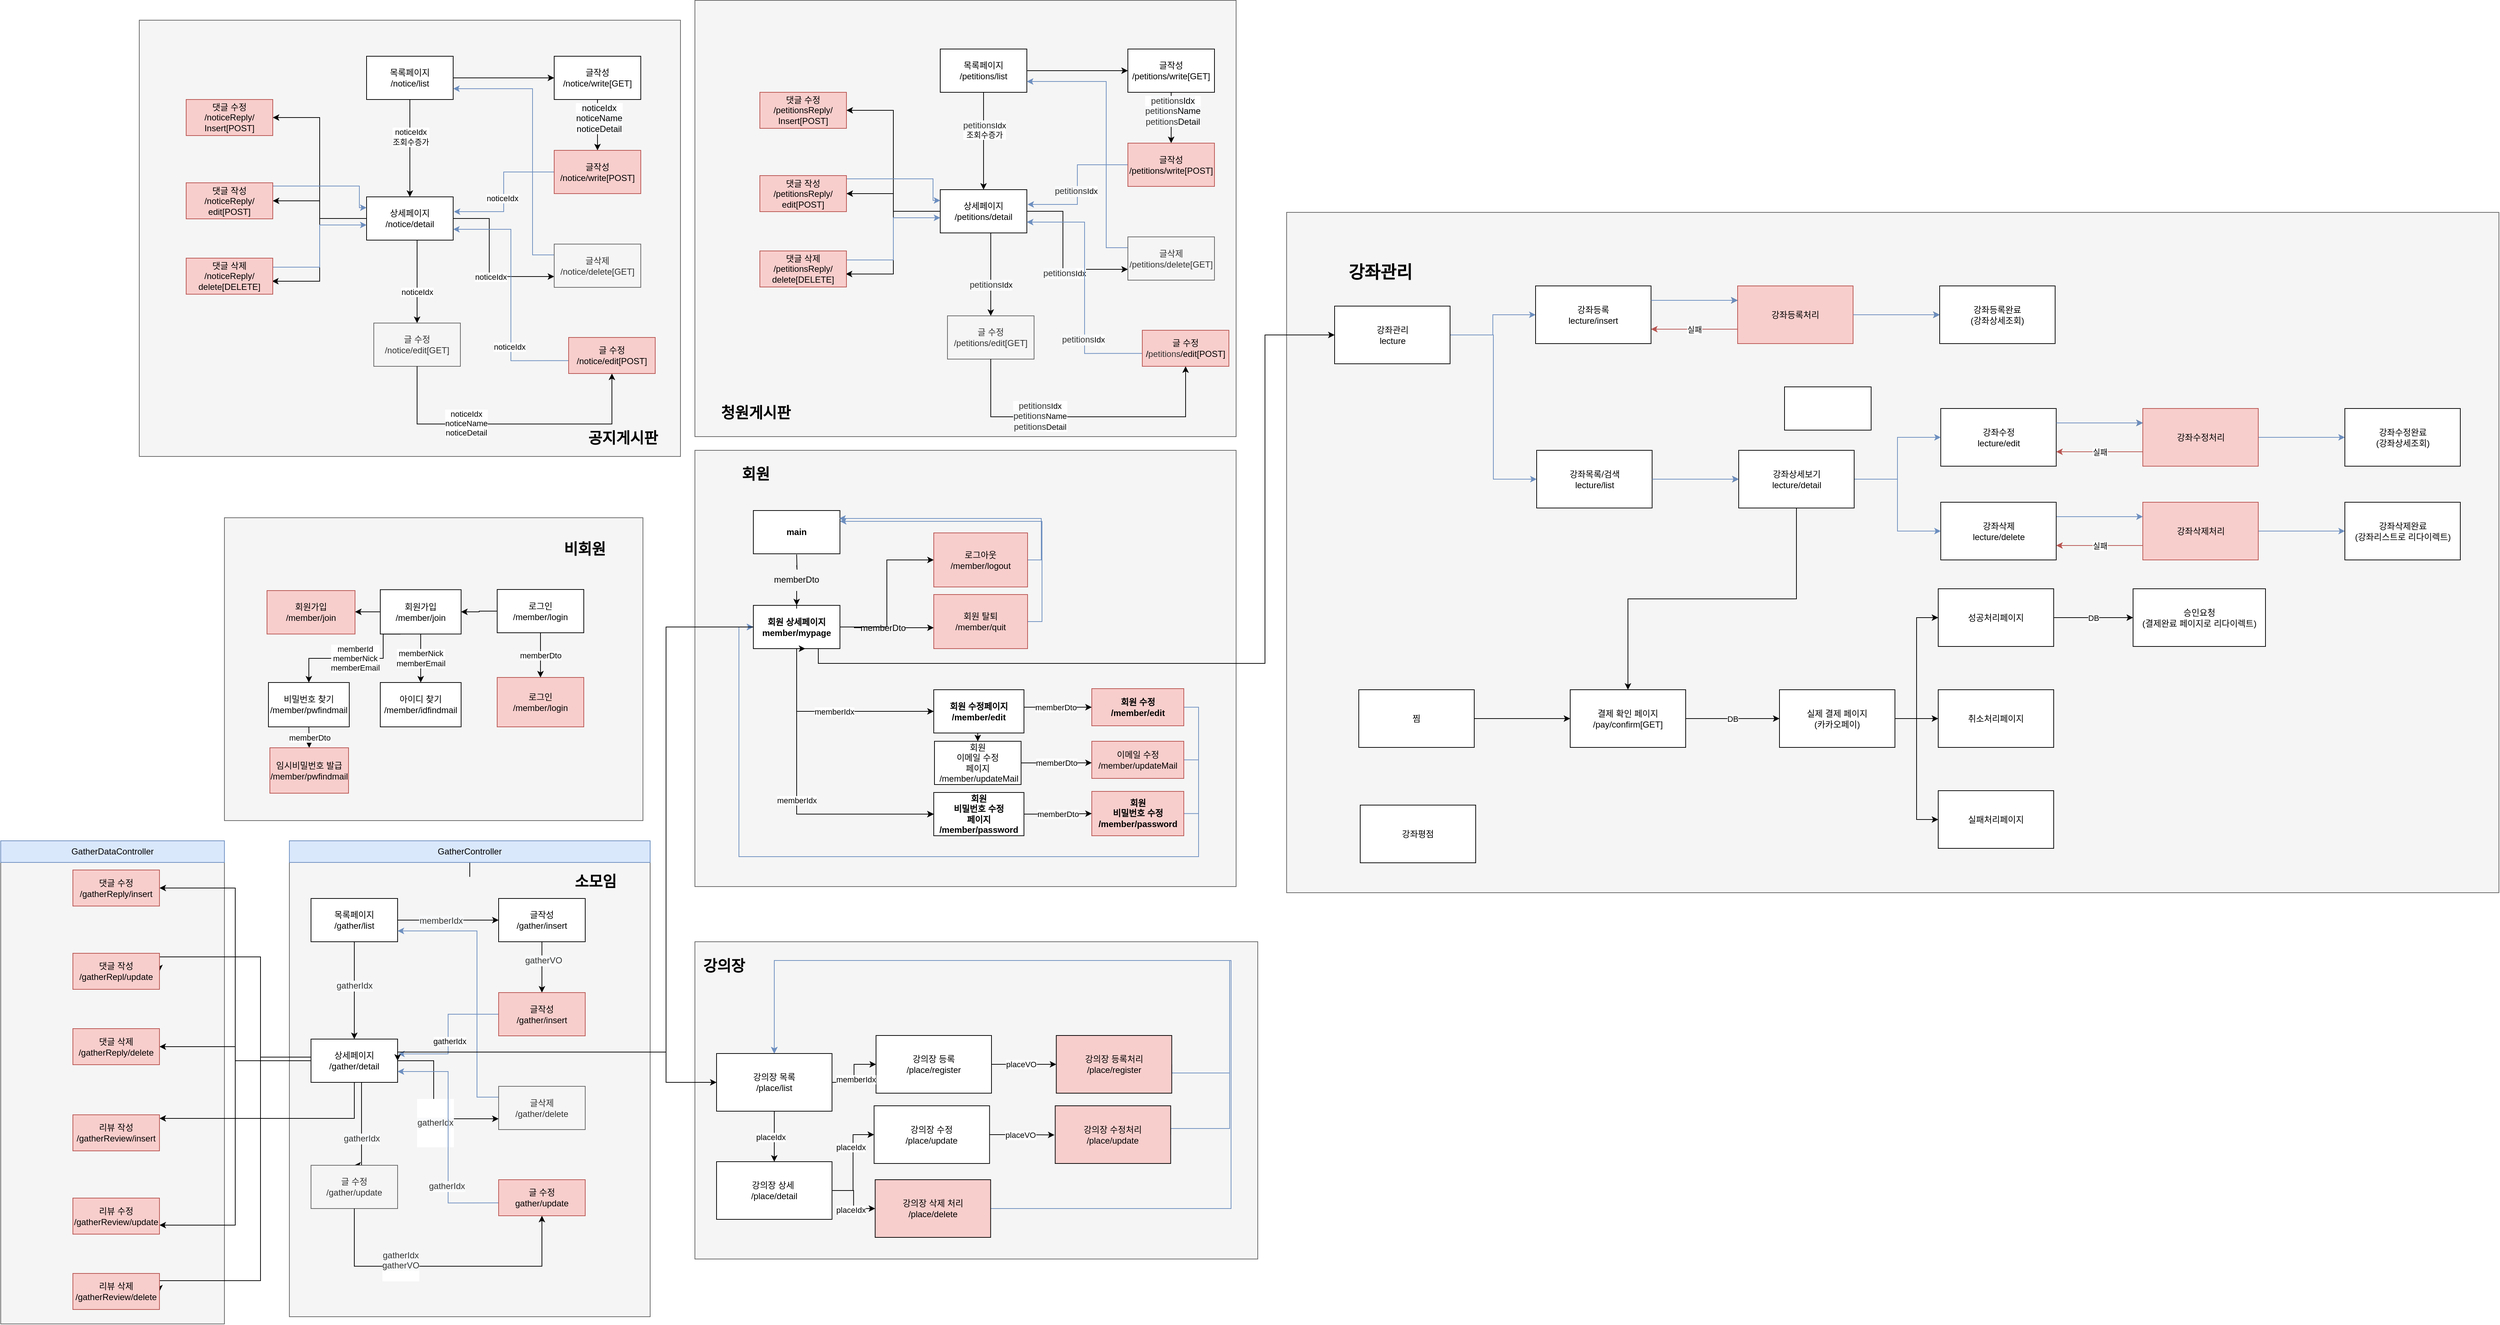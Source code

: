 <mxfile version="16.2.7" type="device"><diagram id="0T9BTSvAgo3iK4GIwWJV" name="Page-1"><mxGraphModel dx="5694" dy="1908" grid="1" gridSize="10" guides="1" tooltips="1" connect="1" arrows="1" fold="1" page="1" pageScale="1" pageWidth="827" pageHeight="1169" background="#ffffff" math="0" shadow="0"><root><mxCell id="0"/><mxCell id="1" parent="0"/><mxCell id="vMF5pIukRqWADJI_kbgt-280" value="" style="rounded=0;whiteSpace=wrap;html=1;fillColor=#f5f5f5;fontColor=#333333;strokeColor=#666666;" parent="1" vertex="1"><mxGeometry x="740" y="766.5" width="1680" height="943.5" as="geometry"/></mxCell><mxCell id="vMF5pIukRqWADJI_kbgt-278" value="" style="rounded=0;whiteSpace=wrap;html=1;fillColor=#f5f5f5;fontColor=#333333;strokeColor=#666666;" parent="1" vertex="1"><mxGeometry x="-80" y="472.5" width="750" height="605" as="geometry"/></mxCell><mxCell id="vMF5pIukRqWADJI_kbgt-276" value="" style="rounded=0;whiteSpace=wrap;html=1;fillColor=#f5f5f5;fontColor=#333333;strokeColor=#666666;" parent="1" vertex="1"><mxGeometry x="-850" y="500" width="750" height="605" as="geometry"/></mxCell><mxCell id="vMF5pIukRqWADJI_kbgt-261" value="" style="rounded=0;whiteSpace=wrap;html=1;fillColor=#f5f5f5;fontColor=#333333;strokeColor=#666666;" parent="1" vertex="1"><mxGeometry x="-80" y="1778" width="780" height="440" as="geometry"/></mxCell><mxCell id="kI2Mg8Bmc6EN0yd2Mqpg-250" value="" style="rounded=0;whiteSpace=wrap;html=1;fillColor=#f5f5f5;fontColor=#333333;strokeColor=#666666;" parent="1" vertex="1"><mxGeometry x="-732" y="1190" width="580" height="420" as="geometry"/></mxCell><mxCell id="vMF5pIukRqWADJI_kbgt-237" style="edgeStyle=orthogonalEdgeStyle;rounded=0;orthogonalLoop=1;jettySize=auto;html=1;exitX=0;exitY=0.5;exitDx=0;exitDy=0;entryX=1;entryY=0.5;entryDx=0;entryDy=0;" parent="1" source="VBRFXhDjpI9AC9tL_B45-124" target="kI2Mg8Bmc6EN0yd2Mqpg-269" edge="1"><mxGeometry relative="1" as="geometry"/></mxCell><mxCell id="vMF5pIukRqWADJI_kbgt-239" value="memberNick&lt;br&gt;memberEmail" style="edgeStyle=orthogonalEdgeStyle;rounded=0;orthogonalLoop=1;jettySize=auto;html=1;exitX=0.5;exitY=1;exitDx=0;exitDy=0;entryX=0.5;entryY=0;entryDx=0;entryDy=0;" parent="1" source="VBRFXhDjpI9AC9tL_B45-124" target="vMF5pIukRqWADJI_kbgt-238" edge="1"><mxGeometry relative="1" as="geometry"/></mxCell><mxCell id="vMF5pIukRqWADJI_kbgt-241" value="memberId&lt;br&gt;memberNick&lt;br&gt;memberEmail" style="edgeStyle=orthogonalEdgeStyle;rounded=0;orthogonalLoop=1;jettySize=auto;html=1;exitX=0.25;exitY=1;exitDx=0;exitDy=0;" parent="1" source="VBRFXhDjpI9AC9tL_B45-124" target="vMF5pIukRqWADJI_kbgt-240" edge="1"><mxGeometry relative="1" as="geometry"><Array as="points"><mxPoint x="-512" y="1351"/><mxPoint x="-512" y="1385"/><mxPoint x="-615" y="1385"/></Array></mxGeometry></mxCell><mxCell id="VBRFXhDjpI9AC9tL_B45-124" value="회원가입&lt;br&gt;/member/join" style="rounded=0;whiteSpace=wrap;html=1;" parent="1" vertex="1"><mxGeometry x="-516" y="1289.75" width="112" height="61.5" as="geometry"/></mxCell><mxCell id="gZNQRzPZnHdo37b-jTko-80" style="edgeStyle=orthogonalEdgeStyle;rounded=0;orthogonalLoop=1;jettySize=auto;html=1;exitX=1;exitY=0.5;exitDx=0;exitDy=0;entryX=0;entryY=0.5;entryDx=0;entryDy=0;fontSize=25;" parent="1" source="gZNQRzPZnHdo37b-jTko-74" target="gZNQRzPZnHdo37b-jTko-77" edge="1"><mxGeometry relative="1" as="geometry"/></mxCell><mxCell id="gZNQRzPZnHdo37b-jTko-81" style="edgeStyle=orthogonalEdgeStyle;rounded=0;orthogonalLoop=1;jettySize=auto;html=1;exitX=1;exitY=0.5;exitDx=0;exitDy=0;entryX=0;entryY=0.5;entryDx=0;entryDy=0;fontSize=25;" parent="1" source="gZNQRzPZnHdo37b-jTko-74" target="gZNQRzPZnHdo37b-jTko-78" edge="1"><mxGeometry relative="1" as="geometry"/></mxCell><mxCell id="vMF5pIukRqWADJI_kbgt-254" value="placeIdx" style="edgeLabel;html=1;align=center;verticalAlign=middle;resizable=0;points=[];" parent="gZNQRzPZnHdo37b-jTko-81" vertex="1" connectable="0"><mxGeometry x="-0.672" y="3" relative="1" as="geometry"><mxPoint x="73" as="offset"/></mxGeometry></mxCell><mxCell id="vMF5pIukRqWADJI_kbgt-255" style="edgeStyle=orthogonalEdgeStyle;rounded=0;orthogonalLoop=1;jettySize=auto;html=1;exitX=1;exitY=0.5;exitDx=0;exitDy=0;entryX=0;entryY=0.5;entryDx=0;entryDy=0;fontSize=24;" parent="1" source="vMF5pIukRqWADJI_kbgt-250" target="gZNQRzPZnHdo37b-jTko-76" edge="1"><mxGeometry relative="1" as="geometry"/></mxCell><mxCell id="gZNQRzPZnHdo37b-jTko-74" value="강의장 상세&amp;nbsp;&lt;br&gt;/place/detail" style="rounded=0;whiteSpace=wrap;html=1;" parent="1" vertex="1"><mxGeometry x="-50.0" y="2083" width="160" height="80" as="geometry"/></mxCell><mxCell id="gZNQRzPZnHdo37b-jTko-84" style="edgeStyle=orthogonalEdgeStyle;rounded=0;orthogonalLoop=1;jettySize=auto;html=1;exitX=1;exitY=0.5;exitDx=0;exitDy=0;entryX=0;entryY=0.5;entryDx=0;entryDy=0;fontSize=25;" parent="1" source="gZNQRzPZnHdo37b-jTko-76" target="gZNQRzPZnHdo37b-jTko-82" edge="1"><mxGeometry relative="1" as="geometry"/></mxCell><mxCell id="gZNQRzPZnHdo37b-jTko-76" value="강의장 등록&lt;br&gt;/place/register" style="rounded=0;whiteSpace=wrap;html=1;" parent="1" vertex="1"><mxGeometry x="171.0" y="1908" width="160" height="80" as="geometry"/></mxCell><mxCell id="gZNQRzPZnHdo37b-jTko-85" style="edgeStyle=orthogonalEdgeStyle;rounded=0;orthogonalLoop=1;jettySize=auto;html=1;exitX=1;exitY=0.5;exitDx=0;exitDy=0;fontSize=25;" parent="1" source="gZNQRzPZnHdo37b-jTko-77" edge="1"><mxGeometry relative="1" as="geometry"><mxPoint x="418.31" y="2045.947" as="targetPoint"/></mxGeometry></mxCell><mxCell id="gZNQRzPZnHdo37b-jTko-77" value="강의장 수정&lt;br&gt;/place/update" style="rounded=0;whiteSpace=wrap;html=1;" parent="1" vertex="1"><mxGeometry x="168.31" y="2005.5" width="160" height="80" as="geometry"/></mxCell><mxCell id="vMF5pIukRqWADJI_kbgt-268" style="edgeStyle=orthogonalEdgeStyle;rounded=0;orthogonalLoop=1;jettySize=auto;html=1;exitX=1;exitY=0.5;exitDx=0;exitDy=0;entryX=0.5;entryY=0;entryDx=0;entryDy=0;fontSize=25;fillColor=#dae8fc;strokeColor=#6c8ebf;" parent="1" source="gZNQRzPZnHdo37b-jTko-78" target="vMF5pIukRqWADJI_kbgt-250" edge="1"><mxGeometry relative="1" as="geometry"><Array as="points"><mxPoint x="663" y="2148"/><mxPoint x="663" y="1804"/><mxPoint x="30" y="1804"/></Array></mxGeometry></mxCell><mxCell id="gZNQRzPZnHdo37b-jTko-78" value="강의장 삭제 처리&lt;br&gt;/place/delete" style="rounded=0;whiteSpace=wrap;html=1;fillColor=#F8CECC;" parent="1" vertex="1"><mxGeometry x="169.81" y="2108" width="160" height="80" as="geometry"/></mxCell><mxCell id="vMF5pIukRqWADJI_kbgt-264" style="edgeStyle=orthogonalEdgeStyle;rounded=0;orthogonalLoop=1;jettySize=auto;html=1;exitX=1;exitY=0.5;exitDx=0;exitDy=0;entryX=0.5;entryY=0;entryDx=0;entryDy=0;fontSize=25;fillColor=#dae8fc;strokeColor=#6c8ebf;" parent="1" source="gZNQRzPZnHdo37b-jTko-82" target="vMF5pIukRqWADJI_kbgt-250" edge="1"><mxGeometry relative="1" as="geometry"><Array as="points"><mxPoint x="581" y="1960"/><mxPoint x="661" y="1960"/><mxPoint x="661" y="1804"/><mxPoint x="30" y="1804"/></Array></mxGeometry></mxCell><mxCell id="gZNQRzPZnHdo37b-jTko-82" value="강의장 등록처리&lt;br&gt;/place/register" style="rounded=0;whiteSpace=wrap;html=1;fillColor=#F8CECC;" parent="1" vertex="1"><mxGeometry x="420.81" y="1908" width="160" height="80" as="geometry"/></mxCell><mxCell id="vMF5pIukRqWADJI_kbgt-266" style="edgeStyle=orthogonalEdgeStyle;rounded=0;orthogonalLoop=1;jettySize=auto;html=1;exitX=1;exitY=0.5;exitDx=0;exitDy=0;entryX=0.5;entryY=0;entryDx=0;entryDy=0;fontSize=25;fillColor=#dae8fc;strokeColor=#6c8ebf;" parent="1" source="gZNQRzPZnHdo37b-jTko-83" target="vMF5pIukRqWADJI_kbgt-250" edge="1"><mxGeometry relative="1" as="geometry"><Array as="points"><mxPoint x="661" y="2037"/><mxPoint x="661" y="1804"/><mxPoint x="30" y="1804"/></Array></mxGeometry></mxCell><mxCell id="gZNQRzPZnHdo37b-jTko-83" value="강의장 수정처리&lt;br&gt;/place/update" style="rounded=0;whiteSpace=wrap;html=1;fillColor=#F8CECC;" parent="1" vertex="1"><mxGeometry x="419.31" y="2005.5" width="160" height="80" as="geometry"/></mxCell><mxCell id="kI2Mg8Bmc6EN0yd2Mqpg-53" value="" style="rounded=0;whiteSpace=wrap;html=1;fillColor=#f5f5f5;fontColor=#333333;strokeColor=#666666;" parent="1" vertex="1"><mxGeometry x="-80" y="1096.5" width="750" height="605" as="geometry"/></mxCell><mxCell id="kI2Mg8Bmc6EN0yd2Mqpg-54" value="" style="group" parent="1" vertex="1" connectable="0"><mxGeometry x="171" y="1268.5" width="290" height="401.5" as="geometry"/></mxCell><mxCell id="kI2Mg8Bmc6EN0yd2Mqpg-55" value="" style="group" parent="kI2Mg8Bmc6EN0yd2Mqpg-54" vertex="1" connectable="0"><mxGeometry x="0.171" y="-10.615" width="290" height="401.5" as="geometry"/></mxCell><mxCell id="kI2Mg8Bmc6EN0yd2Mqpg-101" value="회원&lt;br&gt;이메일 수정&lt;br&gt;페이지&lt;br&gt;&amp;nbsp;/member/updateMail" style="whiteSpace=wrap;html=1;rounded=0;" parent="kI2Mg8Bmc6EN0yd2Mqpg-55" vertex="1"><mxGeometry x="80.829" y="242.115" width="120" height="60" as="geometry"/></mxCell><mxCell id="kI2Mg8Bmc6EN0yd2Mqpg-65" style="edgeStyle=orthogonalEdgeStyle;rounded=0;orthogonalLoop=1;jettySize=auto;html=1;startArrow=none;" parent="1" source="kI2Mg8Bmc6EN0yd2Mqpg-78" target="kI2Mg8Bmc6EN0yd2Mqpg-72" edge="1"><mxGeometry relative="1" as="geometry"><Array as="points"><mxPoint x="231" y="1343"/><mxPoint x="231" y="1343"/></Array></mxGeometry></mxCell><mxCell id="kI2Mg8Bmc6EN0yd2Mqpg-95" style="edgeStyle=orthogonalEdgeStyle;rounded=0;orthogonalLoop=1;jettySize=auto;html=1;exitX=0.5;exitY=1;exitDx=0;exitDy=0;entryX=0;entryY=0.5;entryDx=0;entryDy=0;" parent="1" source="kI2Mg8Bmc6EN0yd2Mqpg-68" target="kI2Mg8Bmc6EN0yd2Mqpg-94" edge="1"><mxGeometry relative="1" as="geometry"><Array as="points"><mxPoint x="61" y="1601"/></Array></mxGeometry></mxCell><mxCell id="kI2Mg8Bmc6EN0yd2Mqpg-104" value="memberIdx" style="edgeStyle=orthogonalEdgeStyle;rounded=0;orthogonalLoop=1;jettySize=auto;html=1;exitX=0.5;exitY=1;exitDx=0;exitDy=0;entryX=0;entryY=0.5;entryDx=0;entryDy=0;" parent="1" source="kI2Mg8Bmc6EN0yd2Mqpg-68" target="kI2Mg8Bmc6EN0yd2Mqpg-94" edge="1"><mxGeometry relative="1" as="geometry"/></mxCell><mxCell id="kI2Mg8Bmc6EN0yd2Mqpg-105" value="memberIdx" style="edgeStyle=orthogonalEdgeStyle;rounded=0;orthogonalLoop=1;jettySize=auto;html=1;exitX=0.5;exitY=1;exitDx=0;exitDy=0;entryX=0;entryY=0.5;entryDx=0;entryDy=0;" parent="1" source="kI2Mg8Bmc6EN0yd2Mqpg-68" target="kI2Mg8Bmc6EN0yd2Mqpg-70" edge="1"><mxGeometry relative="1" as="geometry"><Array as="points"><mxPoint x="61" y="1459"/></Array></mxGeometry></mxCell><mxCell id="vMF5pIukRqWADJI_kbgt-246" style="edgeStyle=orthogonalEdgeStyle;rounded=0;orthogonalLoop=1;jettySize=auto;html=1;exitX=1;exitY=0.5;exitDx=0;exitDy=0;entryX=0;entryY=0.5;entryDx=0;entryDy=0;" parent="1" source="kI2Mg8Bmc6EN0yd2Mqpg-68" target="vMF5pIukRqWADJI_kbgt-245" edge="1"><mxGeometry relative="1" as="geometry"/></mxCell><mxCell id="vMF5pIukRqWADJI_kbgt-270" style="edgeStyle=orthogonalEdgeStyle;rounded=0;orthogonalLoop=1;jettySize=auto;html=1;exitX=0;exitY=0.5;exitDx=0;exitDy=0;entryX=0;entryY=0.5;entryDx=0;entryDy=0;fontSize=25;" parent="1" source="kI2Mg8Bmc6EN0yd2Mqpg-68" target="vMF5pIukRqWADJI_kbgt-250" edge="1"><mxGeometry relative="1" as="geometry"><Array as="points"><mxPoint x="-120" y="1341"/><mxPoint x="-120" y="1973"/></Array></mxGeometry></mxCell><mxCell id="sw_Dny4Hdyo4KNv0hMdQ-1" style="edgeStyle=orthogonalEdgeStyle;rounded=0;orthogonalLoop=1;jettySize=auto;html=1;exitX=0.75;exitY=1;exitDx=0;exitDy=0;entryX=0;entryY=0.5;entryDx=0;entryDy=0;" edge="1" parent="1" source="kI2Mg8Bmc6EN0yd2Mqpg-68" target="vMF5pIukRqWADJI_kbgt-147"><mxGeometry relative="1" as="geometry"><Array as="points"><mxPoint x="91" y="1392"/><mxPoint x="710" y="1392"/><mxPoint x="710" y="936"/></Array></mxGeometry></mxCell><mxCell id="kI2Mg8Bmc6EN0yd2Mqpg-68" value="&lt;b&gt;회원 상세페이지&lt;br&gt;member/mypage&lt;br&gt;&lt;/b&gt;" style="rounded=0;whiteSpace=wrap;html=1;" parent="1" vertex="1"><mxGeometry x="1" y="1311.5" width="120" height="60" as="geometry"/></mxCell><mxCell id="kI2Mg8Bmc6EN0yd2Mqpg-96" value="memberDto" style="edgeStyle=orthogonalEdgeStyle;rounded=0;orthogonalLoop=1;jettySize=auto;html=1;exitX=1;exitY=0.5;exitDx=0;exitDy=0;entryX=0;entryY=0.5;entryDx=0;entryDy=0;" parent="1" source="kI2Mg8Bmc6EN0yd2Mqpg-70" target="kI2Mg8Bmc6EN0yd2Mqpg-74" edge="1"><mxGeometry relative="1" as="geometry"><Array as="points"><mxPoint x="376" y="1453"/></Array></mxGeometry></mxCell><mxCell id="kI2Mg8Bmc6EN0yd2Mqpg-103" style="edgeStyle=orthogonalEdgeStyle;rounded=0;orthogonalLoop=1;jettySize=auto;html=1;exitX=0.5;exitY=1;exitDx=0;exitDy=0;entryX=0.5;entryY=0;entryDx=0;entryDy=0;" parent="1" source="kI2Mg8Bmc6EN0yd2Mqpg-70" target="kI2Mg8Bmc6EN0yd2Mqpg-101" edge="1"><mxGeometry relative="1" as="geometry"/></mxCell><mxCell id="kI2Mg8Bmc6EN0yd2Mqpg-70" value="&lt;b&gt;회원 수정페이지&lt;br&gt;/member/edit&lt;br&gt;&lt;/b&gt;" style="rounded=0;whiteSpace=wrap;html=1;" parent="1" vertex="1"><mxGeometry x="251" y="1428.5" width="125" height="60" as="geometry"/></mxCell><mxCell id="vMF5pIukRqWADJI_kbgt-249" style="edgeStyle=orthogonalEdgeStyle;rounded=0;orthogonalLoop=1;jettySize=auto;html=1;exitX=1;exitY=0.5;exitDx=0;exitDy=0;entryX=1;entryY=0.25;entryDx=0;entryDy=0;fillColor=#dae8fc;strokeColor=#6c8ebf;" parent="1" source="kI2Mg8Bmc6EN0yd2Mqpg-72" target="kI2Mg8Bmc6EN0yd2Mqpg-112" edge="1"><mxGeometry relative="1" as="geometry"/></mxCell><mxCell id="kI2Mg8Bmc6EN0yd2Mqpg-72" value="회원 탈퇴&lt;br&gt;/member/quit" style="rounded=0;whiteSpace=wrap;html=1;fillColor=#f8cecc;strokeColor=#b85450;" parent="1" vertex="1"><mxGeometry x="251" y="1296.5" width="130" height="75" as="geometry"/></mxCell><mxCell id="vMF5pIukRqWADJI_kbgt-231" style="edgeStyle=orthogonalEdgeStyle;rounded=0;orthogonalLoop=1;jettySize=auto;html=1;exitX=1;exitY=0.5;exitDx=0;exitDy=0;entryX=0;entryY=0.5;entryDx=0;entryDy=0;fillColor=#dae8fc;strokeColor=#6c8ebf;" parent="1" source="kI2Mg8Bmc6EN0yd2Mqpg-74" target="kI2Mg8Bmc6EN0yd2Mqpg-68" edge="1"><mxGeometry relative="1" as="geometry"><Array as="points"><mxPoint x="618" y="1453"/><mxPoint x="618" y="1660"/><mxPoint x="-19" y="1660"/><mxPoint x="-19" y="1341"/></Array></mxGeometry></mxCell><mxCell id="kI2Mg8Bmc6EN0yd2Mqpg-74" value="&lt;b&gt;회원 수정&lt;br&gt;/member/edit&lt;/b&gt;" style="rounded=0;whiteSpace=wrap;html=1;fillColor=#f8cecc;strokeColor=#b85450;" parent="1" vertex="1"><mxGeometry x="470" y="1427" width="127.5" height="51.5" as="geometry"/></mxCell><mxCell id="kI2Mg8Bmc6EN0yd2Mqpg-75" style="edgeStyle=orthogonalEdgeStyle;rounded=0;orthogonalLoop=1;jettySize=auto;html=1;startArrow=none;" parent="1" source="kI2Mg8Bmc6EN0yd2Mqpg-76" target="kI2Mg8Bmc6EN0yd2Mqpg-68" edge="1"><mxGeometry relative="1" as="geometry"/></mxCell><mxCell id="kI2Mg8Bmc6EN0yd2Mqpg-76" value="memberDto" style="text;html=1;strokeColor=none;fillColor=none;align=center;verticalAlign=middle;whiteSpace=wrap;rounded=0;" parent="1" vertex="1"><mxGeometry x="36" y="1256" width="50" height="40" as="geometry"/></mxCell><mxCell id="kI2Mg8Bmc6EN0yd2Mqpg-77" value="" style="edgeStyle=orthogonalEdgeStyle;rounded=0;orthogonalLoop=1;jettySize=auto;html=1;endArrow=none;" parent="1" target="kI2Mg8Bmc6EN0yd2Mqpg-76" edge="1"><mxGeometry relative="1" as="geometry"><mxPoint x="61" y="1241" as="sourcePoint"/><mxPoint x="61" y="1301.5" as="targetPoint"/></mxGeometry></mxCell><mxCell id="kI2Mg8Bmc6EN0yd2Mqpg-78" value="memberDto" style="text;html=1;strokeColor=none;fillColor=none;align=center;verticalAlign=middle;whiteSpace=wrap;rounded=0;" parent="1" vertex="1"><mxGeometry x="151" y="1327.5" width="60" height="30" as="geometry"/></mxCell><mxCell id="kI2Mg8Bmc6EN0yd2Mqpg-79" value="" style="edgeStyle=orthogonalEdgeStyle;rounded=0;orthogonalLoop=1;jettySize=auto;html=1;endArrow=none;" parent="1" source="kI2Mg8Bmc6EN0yd2Mqpg-68" target="kI2Mg8Bmc6EN0yd2Mqpg-78" edge="1"><mxGeometry relative="1" as="geometry"><mxPoint x="121" y="1342.5" as="sourcePoint"/><mxPoint x="371" y="1361" as="targetPoint"/></mxGeometry></mxCell><mxCell id="kI2Mg8Bmc6EN0yd2Mqpg-88" value="&lt;font color=&quot;#000000&quot;&gt;&lt;span style=&quot;font-size: 21px&quot;&gt;&lt;b&gt;회원&lt;/b&gt;&lt;/span&gt;&lt;/font&gt;" style="text;html=1;strokeColor=none;fillColor=none;align=center;verticalAlign=middle;whiteSpace=wrap;rounded=0;fontColor=#FF6666;fontFamily=Nanum Myeongjo;fontSource=https%3A%2F%2Ffonts.googleapis.com%2Fcss%3Ffamily%3DNanum%2BMyeongjo;" parent="1" vertex="1"><mxGeometry x="-70.814" y="1105.002" width="150.811" height="49.737" as="geometry"/></mxCell><mxCell id="kI2Mg8Bmc6EN0yd2Mqpg-91" style="edgeStyle=orthogonalEdgeStyle;rounded=0;orthogonalLoop=1;jettySize=auto;html=1;exitX=0.5;exitY=1;exitDx=0;exitDy=0;entryX=0.6;entryY=1.008;entryDx=0;entryDy=0;entryPerimeter=0;" parent="1" source="kI2Mg8Bmc6EN0yd2Mqpg-68" target="kI2Mg8Bmc6EN0yd2Mqpg-68" edge="1"><mxGeometry relative="1" as="geometry"/></mxCell><mxCell id="vMF5pIukRqWADJI_kbgt-233" style="edgeStyle=orthogonalEdgeStyle;rounded=0;orthogonalLoop=1;jettySize=auto;html=1;exitX=1;exitY=0.5;exitDx=0;exitDy=0;entryX=0;entryY=0.5;entryDx=0;entryDy=0;fillColor=#dae8fc;strokeColor=#6c8ebf;" parent="1" source="kI2Mg8Bmc6EN0yd2Mqpg-97" target="kI2Mg8Bmc6EN0yd2Mqpg-68" edge="1"><mxGeometry relative="1" as="geometry"><Array as="points"><mxPoint x="618" y="1600"/><mxPoint x="618" y="1660"/><mxPoint x="-19" y="1660"/><mxPoint x="-19" y="1341"/></Array></mxGeometry></mxCell><mxCell id="kI2Mg8Bmc6EN0yd2Mqpg-97" value="&lt;b&gt;회원&lt;br&gt;비밀번호 수정&lt;br&gt;/member/password&lt;/b&gt;" style="rounded=0;whiteSpace=wrap;html=1;fillColor=#f8cecc;strokeColor=#b85450;" parent="1" vertex="1"><mxGeometry x="470" y="1569.5" width="127.5" height="61.5" as="geometry"/></mxCell><mxCell id="kI2Mg8Bmc6EN0yd2Mqpg-110" value="memberDto" style="edgeStyle=orthogonalEdgeStyle;rounded=0;orthogonalLoop=1;jettySize=auto;html=1;exitX=1;exitY=0.5;exitDx=0;exitDy=0;" parent="1" source="kI2Mg8Bmc6EN0yd2Mqpg-94" target="kI2Mg8Bmc6EN0yd2Mqpg-97" edge="1"><mxGeometry relative="1" as="geometry"/></mxCell><mxCell id="kI2Mg8Bmc6EN0yd2Mqpg-94" value="&lt;b&gt;회원 &lt;br&gt;비밀번호 수정 &lt;br&gt;페이지&lt;br&gt;/member/password&lt;br&gt;&lt;/b&gt;" style="rounded=0;whiteSpace=wrap;html=1;" parent="1" vertex="1"><mxGeometry x="251" y="1571" width="125" height="60" as="geometry"/></mxCell><mxCell id="vMF5pIukRqWADJI_kbgt-232" style="edgeStyle=orthogonalEdgeStyle;rounded=0;orthogonalLoop=1;jettySize=auto;html=1;exitX=1;exitY=0.5;exitDx=0;exitDy=0;entryX=0;entryY=0.5;entryDx=0;entryDy=0;fillColor=#dae8fc;strokeColor=#6c8ebf;" parent="1" source="kI2Mg8Bmc6EN0yd2Mqpg-108" target="kI2Mg8Bmc6EN0yd2Mqpg-68" edge="1"><mxGeometry relative="1" as="geometry"><Array as="points"><mxPoint x="618" y="1526"/><mxPoint x="618" y="1660"/><mxPoint x="-19" y="1660"/><mxPoint x="-19" y="1341"/></Array></mxGeometry></mxCell><mxCell id="kI2Mg8Bmc6EN0yd2Mqpg-108" value="이메일 수정&lt;br&gt;/member/updateMail" style="rounded=0;whiteSpace=wrap;html=1;fillColor=#f8cecc;strokeColor=#b85450;" parent="1" vertex="1"><mxGeometry x="470" y="1500" width="127.5" height="51.5" as="geometry"/></mxCell><mxCell id="kI2Mg8Bmc6EN0yd2Mqpg-109" value="memberDto" style="edgeStyle=orthogonalEdgeStyle;rounded=0;orthogonalLoop=1;jettySize=auto;html=1;exitX=1;exitY=0.5;exitDx=0;exitDy=0;" parent="1" source="kI2Mg8Bmc6EN0yd2Mqpg-101" edge="1"><mxGeometry relative="1" as="geometry"><mxPoint x="470" y="1529.833" as="targetPoint"/></mxGeometry></mxCell><mxCell id="kI2Mg8Bmc6EN0yd2Mqpg-112" value="&lt;b&gt;main&lt;br&gt;&lt;/b&gt;" style="rounded=0;whiteSpace=wrap;html=1;" parent="1" vertex="1"><mxGeometry x="1" y="1180" width="120" height="60" as="geometry"/></mxCell><mxCell id="kI2Mg8Bmc6EN0yd2Mqpg-269" value="회원가입&lt;br&gt;/member/join" style="rounded=0;whiteSpace=wrap;html=1;fillColor=#f8cecc;strokeColor=#b85450;" parent="1" vertex="1"><mxGeometry x="-673" y="1291" width="122" height="60.25" as="geometry"/></mxCell><mxCell id="kI2Mg8Bmc6EN0yd2Mqpg-285" value="&lt;font color=&quot;#000000&quot;&gt;&lt;span style=&quot;font-size: 21px&quot;&gt;&lt;b&gt;비회원&lt;/b&gt;&lt;/span&gt;&lt;/font&gt;" style="text;html=1;strokeColor=none;fillColor=none;align=center;verticalAlign=middle;whiteSpace=wrap;rounded=0;fontColor=#FF6666;fontFamily=Nanum Myeongjo;fontSource=https%3A%2F%2Ffonts.googleapis.com%2Fcss%3Ffamily%3DNanum%2BMyeongjo;" parent="1" vertex="1"><mxGeometry x="-308.004" y="1209.502" width="150.811" height="49.737" as="geometry"/></mxCell><mxCell id="kI2Mg8Bmc6EN0yd2Mqpg-292" value="로그인&lt;br&gt;/member/login" style="rounded=0;whiteSpace=wrap;html=1;fillColor=#f8cecc;strokeColor=#b85450;" parent="1" vertex="1"><mxGeometry x="-354" y="1411.5" width="120" height="68.5" as="geometry"/></mxCell><mxCell id="vMF5pIukRqWADJI_kbgt-78" style="edgeStyle=orthogonalEdgeStyle;rounded=0;orthogonalLoop=1;jettySize=auto;html=1;exitX=1;exitY=0.5;exitDx=0;exitDy=0;entryX=0;entryY=0.5;entryDx=0;entryDy=0;" parent="1" source="vMF5pIukRqWADJI_kbgt-79" target="vMF5pIukRqWADJI_kbgt-92" edge="1"><mxGeometry relative="1" as="geometry"><Array as="points"><mxPoint x="-375" y="580"/><mxPoint x="-375" y="580"/></Array></mxGeometry></mxCell><mxCell id="vMF5pIukRqWADJI_kbgt-79" value="목록페이지&lt;br&gt;/notice/list" style="rounded=0;whiteSpace=wrap;html=1;" parent="1" vertex="1"><mxGeometry x="-535" y="550" width="120" height="60" as="geometry"/></mxCell><mxCell id="vMF5pIukRqWADJI_kbgt-80" style="edgeStyle=orthogonalEdgeStyle;rounded=0;orthogonalLoop=1;jettySize=auto;html=1;exitX=0.5;exitY=1;exitDx=0;exitDy=0;entryX=0.5;entryY=0;entryDx=0;entryDy=0;" parent="1" source="vMF5pIukRqWADJI_kbgt-79" target="vMF5pIukRqWADJI_kbgt-89" edge="1"><mxGeometry relative="1" as="geometry"><mxPoint x="-475" y="640" as="sourcePoint"/><mxPoint x="-475" y="715" as="targetPoint"/></mxGeometry></mxCell><mxCell id="vMF5pIukRqWADJI_kbgt-81" value="noticeIdx&lt;br&gt;조회수증가" style="edgeLabel;html=1;align=center;verticalAlign=middle;resizable=0;points=[];" parent="vMF5pIukRqWADJI_kbgt-80" vertex="1" connectable="0"><mxGeometry x="-0.239" y="1" relative="1" as="geometry"><mxPoint as="offset"/></mxGeometry></mxCell><mxCell id="vMF5pIukRqWADJI_kbgt-82" style="edgeStyle=orthogonalEdgeStyle;rounded=0;orthogonalLoop=1;jettySize=auto;html=1;exitX=0.5;exitY=1;exitDx=0;exitDy=0;entryX=0.5;entryY=0;entryDx=0;entryDy=0;" parent="1" source="vMF5pIukRqWADJI_kbgt-89" target="vMF5pIukRqWADJI_kbgt-100" edge="1"><mxGeometry relative="1" as="geometry"><mxPoint x="-235" y="920" as="targetPoint"/><Array as="points"><mxPoint x="-465" y="805"/></Array></mxGeometry></mxCell><mxCell id="vMF5pIukRqWADJI_kbgt-83" value="noticeIdx" style="edgeLabel;html=1;align=center;verticalAlign=middle;resizable=0;points=[];" parent="vMF5pIukRqWADJI_kbgt-82" vertex="1" connectable="0"><mxGeometry x="0.303" relative="1" as="geometry"><mxPoint as="offset"/></mxGeometry></mxCell><mxCell id="vMF5pIukRqWADJI_kbgt-84" style="edgeStyle=orthogonalEdgeStyle;rounded=0;orthogonalLoop=1;jettySize=auto;html=1;exitX=0;exitY=0.5;exitDx=0;exitDy=0;entryX=1;entryY=0.5;entryDx=0;entryDy=0;" parent="1" source="vMF5pIukRqWADJI_kbgt-89" target="vMF5pIukRqWADJI_kbgt-99" edge="1"><mxGeometry relative="1" as="geometry"/></mxCell><mxCell id="vMF5pIukRqWADJI_kbgt-85" style="edgeStyle=orthogonalEdgeStyle;rounded=0;orthogonalLoop=1;jettySize=auto;html=1;exitX=0;exitY=0.5;exitDx=0;exitDy=0;entryX=1;entryY=0.5;entryDx=0;entryDy=0;" parent="1" source="vMF5pIukRqWADJI_kbgt-89" target="vMF5pIukRqWADJI_kbgt-96" edge="1"><mxGeometry relative="1" as="geometry"/></mxCell><mxCell id="vMF5pIukRqWADJI_kbgt-86" style="edgeStyle=orthogonalEdgeStyle;rounded=0;orthogonalLoop=1;jettySize=auto;html=1;exitX=0;exitY=0.5;exitDx=0;exitDy=0;entryX=0.992;entryY=0.64;entryDx=0;entryDy=0;entryPerimeter=0;" parent="1" source="vMF5pIukRqWADJI_kbgt-89" target="vMF5pIukRqWADJI_kbgt-98" edge="1"><mxGeometry relative="1" as="geometry"/></mxCell><mxCell id="vMF5pIukRqWADJI_kbgt-87" style="edgeStyle=orthogonalEdgeStyle;rounded=0;orthogonalLoop=1;jettySize=auto;html=1;exitX=1;exitY=0.5;exitDx=0;exitDy=0;entryX=0;entryY=0.75;entryDx=0;entryDy=0;" parent="1" source="vMF5pIukRqWADJI_kbgt-89" target="vMF5pIukRqWADJI_kbgt-108" edge="1"><mxGeometry relative="1" as="geometry"><Array as="points"><mxPoint x="-365" y="775"/><mxPoint x="-365" y="856"/></Array></mxGeometry></mxCell><mxCell id="vMF5pIukRqWADJI_kbgt-88" value="noticeIdx" style="edgeLabel;html=1;align=center;verticalAlign=middle;resizable=0;points=[];" parent="vMF5pIukRqWADJI_kbgt-87" vertex="1" connectable="0"><mxGeometry x="0.199" relative="1" as="geometry"><mxPoint as="offset"/></mxGeometry></mxCell><mxCell id="vMF5pIukRqWADJI_kbgt-89" value="상세페이지&lt;br&gt;/notice/detail" style="rounded=0;whiteSpace=wrap;html=1;" parent="1" vertex="1"><mxGeometry x="-535" y="745" width="120" height="60" as="geometry"/></mxCell><mxCell id="vMF5pIukRqWADJI_kbgt-90" style="edgeStyle=orthogonalEdgeStyle;rounded=0;orthogonalLoop=1;jettySize=auto;html=1;exitX=0.5;exitY=1;exitDx=0;exitDy=0;entryX=0.5;entryY=0;entryDx=0;entryDy=0;" parent="1" source="vMF5pIukRqWADJI_kbgt-92" target="vMF5pIukRqWADJI_kbgt-106" edge="1"><mxGeometry relative="1" as="geometry"><Array as="points"><mxPoint x="-215" y="640"/><mxPoint x="-215" y="640"/></Array></mxGeometry></mxCell><mxCell id="vMF5pIukRqWADJI_kbgt-91" value="&lt;span style=&quot;font-size: 12px ; background-color: rgb(248 , 249 , 250)&quot;&gt;noticeIdx&lt;/span&gt;&lt;br style=&quot;font-size: 12px ; background-color: rgb(248 , 249 , 250)&quot;&gt;&lt;span style=&quot;font-size: 12px ; background-color: rgb(248 , 249 , 250)&quot;&gt;noticeName&lt;/span&gt;&lt;br style=&quot;font-size: 12px ; background-color: rgb(248 , 249 , 250)&quot;&gt;&lt;span style=&quot;font-size: 12px ; background-color: rgb(248 , 249 , 250)&quot;&gt;noticeDetail&lt;/span&gt;" style="edgeLabel;html=1;align=center;verticalAlign=middle;resizable=0;points=[];" parent="vMF5pIukRqWADJI_kbgt-90" vertex="1" connectable="0"><mxGeometry x="-0.277" y="2" relative="1" as="geometry"><mxPoint as="offset"/></mxGeometry></mxCell><mxCell id="vMF5pIukRqWADJI_kbgt-92" value="글작성&lt;br&gt;/notice/write[GET]" style="rounded=0;whiteSpace=wrap;html=1;" parent="1" vertex="1"><mxGeometry x="-275" y="550" width="120" height="60" as="geometry"/></mxCell><mxCell id="vMF5pIukRqWADJI_kbgt-93" style="edgeStyle=orthogonalEdgeStyle;rounded=0;orthogonalLoop=1;jettySize=auto;html=1;exitX=0;exitY=0.643;exitDx=0;exitDy=0;entryX=1;entryY=0.75;entryDx=0;entryDy=0;fillColor=#dae8fc;strokeColor=#6c8ebf;exitPerimeter=0;" parent="1" source="vMF5pIukRqWADJI_kbgt-103" target="vMF5pIukRqWADJI_kbgt-89" edge="1"><mxGeometry relative="1" as="geometry"><mxPoint x="-265" y="920" as="sourcePoint"/></mxGeometry></mxCell><mxCell id="vMF5pIukRqWADJI_kbgt-94" value="noticeIdx" style="edgeLabel;html=1;align=center;verticalAlign=middle;resizable=0;points=[];" parent="vMF5pIukRqWADJI_kbgt-93" vertex="1" connectable="0"><mxGeometry x="-0.421" y="2" relative="1" as="geometry"><mxPoint as="offset"/></mxGeometry></mxCell><mxCell id="vMF5pIukRqWADJI_kbgt-95" style="edgeStyle=orthogonalEdgeStyle;rounded=0;orthogonalLoop=1;jettySize=auto;html=1;exitX=1;exitY=0.25;exitDx=0;exitDy=0;entryX=0;entryY=0.25;entryDx=0;entryDy=0;fillColor=#dae8fc;strokeColor=#6c8ebf;" parent="1" source="vMF5pIukRqWADJI_kbgt-96" target="vMF5pIukRqWADJI_kbgt-89" edge="1"><mxGeometry relative="1" as="geometry"><Array as="points"><mxPoint x="-665" y="730"/><mxPoint x="-545" y="730"/><mxPoint x="-545" y="760"/></Array></mxGeometry></mxCell><mxCell id="vMF5pIukRqWADJI_kbgt-96" value="&lt;span&gt;댓글 작성&lt;/span&gt;&lt;br&gt;&lt;span&gt;/noticeReply/&lt;/span&gt;&lt;br&gt;&lt;span&gt;edit[POST]&lt;/span&gt;" style="rounded=0;whiteSpace=wrap;html=1;fillColor=#f8cecc;strokeColor=#b85450;" parent="1" vertex="1"><mxGeometry x="-785" y="725.5" width="120" height="50" as="geometry"/></mxCell><mxCell id="vMF5pIukRqWADJI_kbgt-97" style="edgeStyle=orthogonalEdgeStyle;rounded=0;orthogonalLoop=1;jettySize=auto;html=1;exitX=1;exitY=0.25;exitDx=0;exitDy=0;entryX=0;entryY=0.65;entryDx=0;entryDy=0;entryPerimeter=0;fillColor=#dae8fc;strokeColor=#6c8ebf;" parent="1" source="vMF5pIukRqWADJI_kbgt-98" target="vMF5pIukRqWADJI_kbgt-89" edge="1"><mxGeometry relative="1" as="geometry"/></mxCell><mxCell id="vMF5pIukRqWADJI_kbgt-98" value="&lt;span&gt;댓글 삭제&lt;/span&gt;&lt;br&gt;&lt;span&gt;/noticeReply/&lt;/span&gt;&lt;br&gt;&lt;span&gt;delete[DELETE]&lt;/span&gt;" style="rounded=0;whiteSpace=wrap;html=1;fillColor=#f8cecc;strokeColor=#b85450;" parent="1" vertex="1"><mxGeometry x="-785" y="830" width="120" height="50" as="geometry"/></mxCell><mxCell id="vMF5pIukRqWADJI_kbgt-99" value="댓글 수정&lt;br&gt;/noticeReply/&lt;br&gt;Insert[POST]" style="rounded=0;whiteSpace=wrap;html=1;fillColor=#f8cecc;strokeColor=#b85450;" parent="1" vertex="1"><mxGeometry x="-785" y="610" width="120" height="50" as="geometry"/></mxCell><mxCell id="vMF5pIukRqWADJI_kbgt-100" value="글 수정&lt;br&gt;/notice/edit[GET]" style="rounded=0;whiteSpace=wrap;html=1;fillColor=#f5f5f5;fontColor=#333333;strokeColor=#666666;" parent="1" vertex="1"><mxGeometry x="-525" y="920" width="120" height="60" as="geometry"/></mxCell><mxCell id="vMF5pIukRqWADJI_kbgt-101" style="edgeStyle=orthogonalEdgeStyle;rounded=0;orthogonalLoop=1;jettySize=auto;html=1;exitX=0.5;exitY=1;exitDx=0;exitDy=0;entryX=0.5;entryY=1;entryDx=0;entryDy=0;" parent="1" source="vMF5pIukRqWADJI_kbgt-100" target="vMF5pIukRqWADJI_kbgt-103" edge="1"><mxGeometry relative="1" as="geometry"><mxPoint x="-235" y="1000" as="sourcePoint"/><mxPoint x="-195" y="1000" as="targetPoint"/><Array as="points"><mxPoint x="-465" y="1060"/><mxPoint x="-195" y="1060"/></Array></mxGeometry></mxCell><mxCell id="vMF5pIukRqWADJI_kbgt-102" value="noticeIdx&lt;br&gt;noticeName&lt;br&gt;noticeDetail" style="edgeLabel;html=1;align=center;verticalAlign=middle;resizable=0;points=[];" parent="vMF5pIukRqWADJI_kbgt-101" vertex="1" connectable="0"><mxGeometry x="-0.298" y="1" relative="1" as="geometry"><mxPoint as="offset"/></mxGeometry></mxCell><mxCell id="vMF5pIukRqWADJI_kbgt-103" value="글 수정&lt;br&gt;/notice/edit[POST]" style="rounded=0;whiteSpace=wrap;html=1;fillColor=#f8cecc;strokeColor=#b85450;" parent="1" vertex="1"><mxGeometry x="-255" y="940" width="120" height="50" as="geometry"/></mxCell><mxCell id="vMF5pIukRqWADJI_kbgt-104" style="edgeStyle=orthogonalEdgeStyle;rounded=0;orthogonalLoop=1;jettySize=auto;html=1;exitX=0;exitY=0.5;exitDx=0;exitDy=0;entryX=1.007;entryY=0.342;entryDx=0;entryDy=0;entryPerimeter=0;fillColor=#dae8fc;strokeColor=#6c8ebf;" parent="1" source="vMF5pIukRqWADJI_kbgt-106" target="vMF5pIukRqWADJI_kbgt-89" edge="1"><mxGeometry relative="1" as="geometry"/></mxCell><mxCell id="vMF5pIukRqWADJI_kbgt-105" value="noticeIdx" style="edgeLabel;html=1;align=center;verticalAlign=middle;resizable=0;points=[];" parent="vMF5pIukRqWADJI_kbgt-104" vertex="1" connectable="0"><mxGeometry x="0.099" y="-2" relative="1" as="geometry"><mxPoint as="offset"/></mxGeometry></mxCell><mxCell id="vMF5pIukRqWADJI_kbgt-106" value="글작성&lt;br&gt;/notice/write[POST]" style="rounded=0;whiteSpace=wrap;html=1;fillColor=#f8cecc;strokeColor=#b85450;" parent="1" vertex="1"><mxGeometry x="-275" y="680.5" width="120" height="60" as="geometry"/></mxCell><mxCell id="vMF5pIukRqWADJI_kbgt-107" style="edgeStyle=orthogonalEdgeStyle;rounded=0;orthogonalLoop=1;jettySize=auto;html=1;exitX=0;exitY=0.25;exitDx=0;exitDy=0;entryX=1;entryY=0.75;entryDx=0;entryDy=0;fillColor=#dae8fc;strokeColor=#6c8ebf;" parent="1" source="vMF5pIukRqWADJI_kbgt-108" target="vMF5pIukRqWADJI_kbgt-79" edge="1"><mxGeometry relative="1" as="geometry"><Array as="points"><mxPoint x="-305" y="826"/><mxPoint x="-305" y="595"/></Array></mxGeometry></mxCell><mxCell id="vMF5pIukRqWADJI_kbgt-108" value="글삭제&lt;br&gt;/notice/delete[GET]" style="rounded=0;whiteSpace=wrap;html=1;fillColor=#f5f5f5;fontColor=#333333;strokeColor=#666666;" parent="1" vertex="1"><mxGeometry x="-275" y="810.5" width="120" height="60" as="geometry"/></mxCell><mxCell id="vMF5pIukRqWADJI_kbgt-109" style="edgeStyle=orthogonalEdgeStyle;rounded=0;orthogonalLoop=1;jettySize=auto;html=1;exitX=1;exitY=0.5;exitDx=0;exitDy=0;entryX=0;entryY=0.5;entryDx=0;entryDy=0;" parent="1" source="vMF5pIukRqWADJI_kbgt-110" target="vMF5pIukRqWADJI_kbgt-123" edge="1"><mxGeometry relative="1" as="geometry"><Array as="points"><mxPoint x="420" y="570"/><mxPoint x="420" y="570"/></Array></mxGeometry></mxCell><mxCell id="vMF5pIukRqWADJI_kbgt-110" value="목록페이지&lt;br&gt;/petitions/list" style="rounded=0;whiteSpace=wrap;html=1;" parent="1" vertex="1"><mxGeometry x="260" y="540" width="120" height="60" as="geometry"/></mxCell><mxCell id="vMF5pIukRqWADJI_kbgt-111" style="edgeStyle=orthogonalEdgeStyle;rounded=0;orthogonalLoop=1;jettySize=auto;html=1;exitX=0.5;exitY=1;exitDx=0;exitDy=0;entryX=0.5;entryY=0;entryDx=0;entryDy=0;" parent="1" source="vMF5pIukRqWADJI_kbgt-110" target="vMF5pIukRqWADJI_kbgt-120" edge="1"><mxGeometry relative="1" as="geometry"><mxPoint x="320" y="630" as="sourcePoint"/><mxPoint x="320" y="705" as="targetPoint"/></mxGeometry></mxCell><mxCell id="vMF5pIukRqWADJI_kbgt-112" value="&lt;span style=&quot;color: rgb(51 , 51 , 51) ; font-size: 12px ; background-color: rgb(248 , 249 , 250)&quot;&gt;petitions&lt;/span&gt;Idx&lt;br&gt;조회수증가" style="edgeLabel;html=1;align=center;verticalAlign=middle;resizable=0;points=[];" parent="vMF5pIukRqWADJI_kbgt-111" vertex="1" connectable="0"><mxGeometry x="-0.239" y="1" relative="1" as="geometry"><mxPoint as="offset"/></mxGeometry></mxCell><mxCell id="vMF5pIukRqWADJI_kbgt-113" style="edgeStyle=orthogonalEdgeStyle;rounded=0;orthogonalLoop=1;jettySize=auto;html=1;exitX=0.5;exitY=1;exitDx=0;exitDy=0;entryX=0.5;entryY=0;entryDx=0;entryDy=0;" parent="1" source="vMF5pIukRqWADJI_kbgt-120" target="vMF5pIukRqWADJI_kbgt-131" edge="1"><mxGeometry relative="1" as="geometry"><mxPoint x="560" y="910" as="targetPoint"/><Array as="points"><mxPoint x="330" y="795"/></Array></mxGeometry></mxCell><mxCell id="vMF5pIukRqWADJI_kbgt-114" value="&lt;span style=&quot;color: rgb(51 , 51 , 51) ; font-size: 12px ; background-color: rgb(248 , 249 , 250)&quot;&gt;petitions&lt;/span&gt;Idx" style="edgeLabel;html=1;align=center;verticalAlign=middle;resizable=0;points=[];" parent="vMF5pIukRqWADJI_kbgt-113" vertex="1" connectable="0"><mxGeometry x="0.303" relative="1" as="geometry"><mxPoint as="offset"/></mxGeometry></mxCell><mxCell id="vMF5pIukRqWADJI_kbgt-115" style="edgeStyle=orthogonalEdgeStyle;rounded=0;orthogonalLoop=1;jettySize=auto;html=1;exitX=0;exitY=0.5;exitDx=0;exitDy=0;entryX=1;entryY=0.5;entryDx=0;entryDy=0;" parent="1" source="vMF5pIukRqWADJI_kbgt-120" target="vMF5pIukRqWADJI_kbgt-130" edge="1"><mxGeometry relative="1" as="geometry"/></mxCell><mxCell id="vMF5pIukRqWADJI_kbgt-116" style="edgeStyle=orthogonalEdgeStyle;rounded=0;orthogonalLoop=1;jettySize=auto;html=1;exitX=0;exitY=0.5;exitDx=0;exitDy=0;entryX=1;entryY=0.5;entryDx=0;entryDy=0;" parent="1" source="vMF5pIukRqWADJI_kbgt-120" target="vMF5pIukRqWADJI_kbgt-127" edge="1"><mxGeometry relative="1" as="geometry"/></mxCell><mxCell id="vMF5pIukRqWADJI_kbgt-117" style="edgeStyle=orthogonalEdgeStyle;rounded=0;orthogonalLoop=1;jettySize=auto;html=1;exitX=0;exitY=0.5;exitDx=0;exitDy=0;entryX=0.992;entryY=0.64;entryDx=0;entryDy=0;entryPerimeter=0;" parent="1" source="vMF5pIukRqWADJI_kbgt-120" target="vMF5pIukRqWADJI_kbgt-129" edge="1"><mxGeometry relative="1" as="geometry"/></mxCell><mxCell id="vMF5pIukRqWADJI_kbgt-118" style="edgeStyle=orthogonalEdgeStyle;rounded=0;orthogonalLoop=1;jettySize=auto;html=1;exitX=1;exitY=0.5;exitDx=0;exitDy=0;entryX=0;entryY=0.75;entryDx=0;entryDy=0;" parent="1" source="vMF5pIukRqWADJI_kbgt-120" target="vMF5pIukRqWADJI_kbgt-139" edge="1"><mxGeometry relative="1" as="geometry"><Array as="points"><mxPoint x="430" y="765"/><mxPoint x="430" y="846"/></Array></mxGeometry></mxCell><mxCell id="vMF5pIukRqWADJI_kbgt-119" value="&lt;span style=&quot;color: rgb(51 , 51 , 51) ; font-size: 12px ; background-color: rgb(248 , 249 , 250)&quot;&gt;petitions&lt;/span&gt;Idx" style="edgeLabel;html=1;align=center;verticalAlign=middle;resizable=0;points=[];" parent="vMF5pIukRqWADJI_kbgt-118" vertex="1" connectable="0"><mxGeometry x="0.199" relative="1" as="geometry"><mxPoint y="5" as="offset"/></mxGeometry></mxCell><mxCell id="vMF5pIukRqWADJI_kbgt-120" value="상세페이지&lt;br&gt;/petitions/detail" style="rounded=0;whiteSpace=wrap;html=1;" parent="1" vertex="1"><mxGeometry x="260" y="735" width="120" height="60" as="geometry"/></mxCell><mxCell id="vMF5pIukRqWADJI_kbgt-121" style="edgeStyle=orthogonalEdgeStyle;rounded=0;orthogonalLoop=1;jettySize=auto;html=1;exitX=0.5;exitY=1;exitDx=0;exitDy=0;entryX=0.5;entryY=0;entryDx=0;entryDy=0;" parent="1" source="vMF5pIukRqWADJI_kbgt-123" target="vMF5pIukRqWADJI_kbgt-137" edge="1"><mxGeometry relative="1" as="geometry"><Array as="points"><mxPoint x="580" y="630"/><mxPoint x="580" y="630"/></Array></mxGeometry></mxCell><mxCell id="vMF5pIukRqWADJI_kbgt-122" value="&lt;span style=&quot;color: rgb(51 , 51 , 51) ; font-size: 12px ; background-color: rgb(248 , 249 , 250)&quot;&gt;petitions&lt;/span&gt;&lt;span style=&quot;font-size: 12px ; background-color: rgb(248 , 249 , 250)&quot;&gt;Idx&lt;/span&gt;&lt;br style=&quot;font-size: 12px ; background-color: rgb(248 , 249 , 250)&quot;&gt;&lt;span style=&quot;color: rgb(51 , 51 , 51) ; font-size: 12px ; background-color: rgb(248 , 249 , 250)&quot;&gt;petitions&lt;/span&gt;&lt;span style=&quot;font-size: 12px ; background-color: rgb(248 , 249 , 250)&quot;&gt;Name&lt;/span&gt;&lt;br style=&quot;font-size: 12px ; background-color: rgb(248 , 249 , 250)&quot;&gt;&lt;span style=&quot;color: rgb(51 , 51 , 51) ; font-size: 12px ; background-color: rgb(248 , 249 , 250)&quot;&gt;petitions&lt;/span&gt;&lt;span style=&quot;font-size: 12px ; background-color: rgb(248 , 249 , 250)&quot;&gt;Detail&lt;/span&gt;" style="edgeLabel;html=1;align=center;verticalAlign=middle;resizable=0;points=[];" parent="vMF5pIukRqWADJI_kbgt-121" vertex="1" connectable="0"><mxGeometry x="-0.277" y="2" relative="1" as="geometry"><mxPoint as="offset"/></mxGeometry></mxCell><mxCell id="vMF5pIukRqWADJI_kbgt-123" value="글작성&lt;br&gt;/petitions/write[GET]" style="rounded=0;whiteSpace=wrap;html=1;" parent="1" vertex="1"><mxGeometry x="520" y="540" width="120" height="60" as="geometry"/></mxCell><mxCell id="vMF5pIukRqWADJI_kbgt-124" style="edgeStyle=orthogonalEdgeStyle;rounded=0;orthogonalLoop=1;jettySize=auto;html=1;exitX=0;exitY=0.643;exitDx=0;exitDy=0;entryX=1;entryY=0.75;entryDx=0;entryDy=0;fillColor=#dae8fc;strokeColor=#6c8ebf;exitPerimeter=0;" parent="1" source="vMF5pIukRqWADJI_kbgt-134" target="vMF5pIukRqWADJI_kbgt-120" edge="1"><mxGeometry relative="1" as="geometry"><mxPoint x="530" y="910" as="sourcePoint"/></mxGeometry></mxCell><mxCell id="vMF5pIukRqWADJI_kbgt-125" value="&lt;span style=&quot;color: rgb(51 , 51 , 51) ; font-size: 12px ; background-color: rgb(248 , 249 , 250)&quot;&gt;petitions&lt;/span&gt;Idx" style="edgeLabel;html=1;align=center;verticalAlign=middle;resizable=0;points=[];" parent="vMF5pIukRqWADJI_kbgt-124" vertex="1" connectable="0"><mxGeometry x="-0.421" y="2" relative="1" as="geometry"><mxPoint as="offset"/></mxGeometry></mxCell><mxCell id="vMF5pIukRqWADJI_kbgt-126" style="edgeStyle=orthogonalEdgeStyle;rounded=0;orthogonalLoop=1;jettySize=auto;html=1;exitX=1;exitY=0.25;exitDx=0;exitDy=0;entryX=0;entryY=0.25;entryDx=0;entryDy=0;fillColor=#dae8fc;strokeColor=#6c8ebf;" parent="1" source="vMF5pIukRqWADJI_kbgt-127" target="vMF5pIukRqWADJI_kbgt-120" edge="1"><mxGeometry relative="1" as="geometry"><Array as="points"><mxPoint x="130" y="720"/><mxPoint x="250" y="720"/><mxPoint x="250" y="750"/></Array></mxGeometry></mxCell><mxCell id="vMF5pIukRqWADJI_kbgt-127" value="&lt;span&gt;댓글 작성&lt;/span&gt;&lt;br&gt;&lt;span&gt;/petitionsReply/&lt;/span&gt;&lt;br&gt;&lt;span&gt;edit[POST]&lt;/span&gt;" style="rounded=0;whiteSpace=wrap;html=1;fillColor=#f8cecc;strokeColor=#b85450;" parent="1" vertex="1"><mxGeometry x="10" y="715.5" width="120" height="50" as="geometry"/></mxCell><mxCell id="vMF5pIukRqWADJI_kbgt-128" style="edgeStyle=orthogonalEdgeStyle;rounded=0;orthogonalLoop=1;jettySize=auto;html=1;exitX=1;exitY=0.25;exitDx=0;exitDy=0;entryX=0;entryY=0.65;entryDx=0;entryDy=0;entryPerimeter=0;fillColor=#dae8fc;strokeColor=#6c8ebf;" parent="1" source="vMF5pIukRqWADJI_kbgt-129" target="vMF5pIukRqWADJI_kbgt-120" edge="1"><mxGeometry relative="1" as="geometry"/></mxCell><mxCell id="vMF5pIukRqWADJI_kbgt-129" value="&lt;span&gt;댓글 삭제&lt;/span&gt;&lt;br&gt;&lt;span&gt;/petitionsReply/&lt;/span&gt;&lt;br&gt;&lt;span&gt;delete[DELETE]&lt;/span&gt;" style="rounded=0;whiteSpace=wrap;html=1;fillColor=#f8cecc;strokeColor=#b85450;" parent="1" vertex="1"><mxGeometry x="10" y="820" width="120" height="50" as="geometry"/></mxCell><mxCell id="vMF5pIukRqWADJI_kbgt-130" value="&lt;span&gt;댓글 수정&lt;/span&gt;&lt;br&gt;&lt;span&gt;/petitionsReply/&lt;/span&gt;&lt;br&gt;&lt;span&gt;Insert[POST]&lt;/span&gt;" style="rounded=0;whiteSpace=wrap;html=1;fillColor=#f8cecc;strokeColor=#b85450;" parent="1" vertex="1"><mxGeometry x="10" y="600" width="120" height="50" as="geometry"/></mxCell><mxCell id="vMF5pIukRqWADJI_kbgt-131" value="글 수정&lt;br&gt;/petitions/edit[GET]" style="rounded=0;whiteSpace=wrap;html=1;fillColor=#f5f5f5;fontColor=#333333;strokeColor=#666666;" parent="1" vertex="1"><mxGeometry x="270" y="910" width="120" height="60" as="geometry"/></mxCell><mxCell id="vMF5pIukRqWADJI_kbgt-132" style="edgeStyle=orthogonalEdgeStyle;rounded=0;orthogonalLoop=1;jettySize=auto;html=1;exitX=0.5;exitY=1;exitDx=0;exitDy=0;entryX=0.5;entryY=1;entryDx=0;entryDy=0;" parent="1" source="vMF5pIukRqWADJI_kbgt-131" target="vMF5pIukRqWADJI_kbgt-134" edge="1"><mxGeometry relative="1" as="geometry"><mxPoint x="560" y="990" as="sourcePoint"/><mxPoint x="600" y="990" as="targetPoint"/><Array as="points"><mxPoint x="330" y="1050"/><mxPoint x="600" y="1050"/></Array></mxGeometry></mxCell><mxCell id="vMF5pIukRqWADJI_kbgt-133" value="&lt;span style=&quot;color: rgb(51 , 51 , 51) ; font-size: 12px ; background-color: rgb(248 , 249 , 250)&quot;&gt;petitions&lt;/span&gt;Idx&lt;br&gt;&lt;span style=&quot;color: rgb(51 , 51 , 51) ; font-size: 12px ; background-color: rgb(248 , 249 , 250)&quot;&gt;petitions&lt;/span&gt;Name&lt;br&gt;&lt;span style=&quot;color: rgb(51 , 51 , 51) ; font-size: 12px ; background-color: rgb(248 , 249 , 250)&quot;&gt;petitions&lt;/span&gt;Detail" style="edgeLabel;html=1;align=center;verticalAlign=middle;resizable=0;points=[];" parent="vMF5pIukRqWADJI_kbgt-132" vertex="1" connectable="0"><mxGeometry x="-0.298" y="1" relative="1" as="geometry"><mxPoint as="offset"/></mxGeometry></mxCell><mxCell id="vMF5pIukRqWADJI_kbgt-134" value="글 수정&lt;br&gt;/&lt;span style=&quot;color: rgb(51 , 51 , 51)&quot;&gt;petitions&lt;/span&gt;/edit[POST]" style="rounded=0;whiteSpace=wrap;html=1;fillColor=#f8cecc;strokeColor=#b85450;" parent="1" vertex="1"><mxGeometry x="540" y="930" width="120" height="50" as="geometry"/></mxCell><mxCell id="vMF5pIukRqWADJI_kbgt-135" style="edgeStyle=orthogonalEdgeStyle;rounded=0;orthogonalLoop=1;jettySize=auto;html=1;exitX=0;exitY=0.5;exitDx=0;exitDy=0;entryX=1.007;entryY=0.342;entryDx=0;entryDy=0;entryPerimeter=0;fillColor=#dae8fc;strokeColor=#6c8ebf;" parent="1" source="vMF5pIukRqWADJI_kbgt-137" target="vMF5pIukRqWADJI_kbgt-120" edge="1"><mxGeometry relative="1" as="geometry"/></mxCell><mxCell id="vMF5pIukRqWADJI_kbgt-136" value="&lt;span style=&quot;color: rgb(51 , 51 , 51) ; font-size: 12px ; background-color: rgb(248 , 249 , 250)&quot;&gt;petitions&lt;/span&gt;Idx" style="edgeLabel;html=1;align=center;verticalAlign=middle;resizable=0;points=[];" parent="vMF5pIukRqWADJI_kbgt-135" vertex="1" connectable="0"><mxGeometry x="0.099" y="-2" relative="1" as="geometry"><mxPoint as="offset"/></mxGeometry></mxCell><mxCell id="vMF5pIukRqWADJI_kbgt-137" value="글작성&lt;br&gt;/petitions/write[POST]" style="rounded=0;whiteSpace=wrap;html=1;fillColor=#f8cecc;strokeColor=#b85450;" parent="1" vertex="1"><mxGeometry x="520" y="670.5" width="120" height="60" as="geometry"/></mxCell><mxCell id="vMF5pIukRqWADJI_kbgt-138" style="edgeStyle=orthogonalEdgeStyle;rounded=0;orthogonalLoop=1;jettySize=auto;html=1;exitX=0;exitY=0.25;exitDx=0;exitDy=0;entryX=1;entryY=0.75;entryDx=0;entryDy=0;fillColor=#dae8fc;strokeColor=#6c8ebf;" parent="1" source="vMF5pIukRqWADJI_kbgt-139" target="vMF5pIukRqWADJI_kbgt-110" edge="1"><mxGeometry relative="1" as="geometry"><Array as="points"><mxPoint x="490" y="816"/><mxPoint x="490" y="585"/></Array></mxGeometry></mxCell><mxCell id="vMF5pIukRqWADJI_kbgt-139" value="글삭제&lt;br&gt;/petitions/delete[GET]" style="rounded=0;whiteSpace=wrap;html=1;fillColor=#f5f5f5;fontColor=#333333;strokeColor=#666666;" parent="1" vertex="1"><mxGeometry x="520" y="800.5" width="120" height="60" as="geometry"/></mxCell><mxCell id="vMF5pIukRqWADJI_kbgt-141" value="&lt;span style=&quot;font-size: 24px&quot;&gt;&lt;b&gt;강좌관리&lt;/b&gt;&lt;/span&gt;" style="text;html=1;strokeColor=none;fillColor=none;align=center;verticalAlign=middle;whiteSpace=wrap;rounded=0;strokeWidth=7;" parent="1" vertex="1"><mxGeometry x="790" y="828.5" width="160" height="42" as="geometry"/></mxCell><mxCell id="vMF5pIukRqWADJI_kbgt-142" value="실패" style="edgeStyle=orthogonalEdgeStyle;rounded=0;orthogonalLoop=1;jettySize=auto;html=1;exitX=0;exitY=0.75;exitDx=0;exitDy=0;entryX=1;entryY=0.75;entryDx=0;entryDy=0;fillColor=#f8cecc;strokeColor=#b85450;" parent="1" source="vMF5pIukRqWADJI_kbgt-144" target="vMF5pIukRqWADJI_kbgt-149" edge="1"><mxGeometry relative="1" as="geometry"/></mxCell><mxCell id="vMF5pIukRqWADJI_kbgt-143" style="edgeStyle=orthogonalEdgeStyle;rounded=0;orthogonalLoop=1;jettySize=auto;html=1;exitX=1;exitY=0.5;exitDx=0;exitDy=0;entryX=0;entryY=0.5;entryDx=0;entryDy=0;" parent="1" source="vMF5pIukRqWADJI_kbgt-144" target="vMF5pIukRqWADJI_kbgt-160" edge="1"><mxGeometry relative="1" as="geometry"/></mxCell><mxCell id="vMF5pIukRqWADJI_kbgt-144" value="강좌등록처리" style="rounded=0;whiteSpace=wrap;html=1;fillColor=#f8cecc;strokeColor=#b85450;" parent="1" vertex="1"><mxGeometry x="1365" y="868.5" width="160" height="80" as="geometry"/></mxCell><mxCell id="vMF5pIukRqWADJI_kbgt-145" style="edgeStyle=orthogonalEdgeStyle;rounded=0;orthogonalLoop=1;jettySize=auto;html=1;exitX=1;exitY=0.5;exitDx=0;exitDy=0;entryX=0;entryY=0.5;entryDx=0;entryDy=0;fillColor=#dae8fc;strokeColor=#6c8ebf;" parent="1" source="vMF5pIukRqWADJI_kbgt-147" target="vMF5pIukRqWADJI_kbgt-151" edge="1"><mxGeometry relative="1" as="geometry"/></mxCell><mxCell id="vMF5pIukRqWADJI_kbgt-146" style="edgeStyle=orthogonalEdgeStyle;rounded=0;orthogonalLoop=1;jettySize=auto;html=1;exitX=1;exitY=0.5;exitDx=0;exitDy=0;entryX=0;entryY=0.5;entryDx=0;entryDy=0;fillColor=#dae8fc;strokeColor=#6c8ebf;" parent="1" source="vMF5pIukRqWADJI_kbgt-147" target="vMF5pIukRqWADJI_kbgt-149" edge="1"><mxGeometry relative="1" as="geometry"/></mxCell><mxCell id="vMF5pIukRqWADJI_kbgt-147" value="강좌관리&lt;br&gt;lecture" style="rounded=0;whiteSpace=wrap;html=1;" parent="1" vertex="1"><mxGeometry x="806.5" y="896.5" width="160" height="80" as="geometry"/></mxCell><mxCell id="vMF5pIukRqWADJI_kbgt-148" style="edgeStyle=orthogonalEdgeStyle;rounded=0;orthogonalLoop=1;jettySize=auto;html=1;exitX=1;exitY=0.25;exitDx=0;exitDy=0;entryX=0;entryY=0.25;entryDx=0;entryDy=0;" parent="1" source="vMF5pIukRqWADJI_kbgt-149" target="vMF5pIukRqWADJI_kbgt-144" edge="1"><mxGeometry relative="1" as="geometry"/></mxCell><mxCell id="vMF5pIukRqWADJI_kbgt-149" value="강좌등록&lt;br&gt;lecture/insert" style="rounded=0;whiteSpace=wrap;html=1;" parent="1" vertex="1"><mxGeometry x="1085" y="868.5" width="160" height="80" as="geometry"/></mxCell><mxCell id="vMF5pIukRqWADJI_kbgt-150" style="edgeStyle=orthogonalEdgeStyle;rounded=0;orthogonalLoop=1;jettySize=auto;html=1;exitX=1;exitY=0.5;exitDx=0;exitDy=0;entryX=0;entryY=0.5;entryDx=0;entryDy=0;" parent="1" source="vMF5pIukRqWADJI_kbgt-151" target="vMF5pIukRqWADJI_kbgt-159" edge="1"><mxGeometry relative="1" as="geometry"/></mxCell><mxCell id="vMF5pIukRqWADJI_kbgt-151" value="강좌목록/검색&lt;br&gt;lecture/list" style="rounded=0;whiteSpace=wrap;html=1;" parent="1" vertex="1"><mxGeometry x="1086.5" y="1096.5" width="160" height="80" as="geometry"/></mxCell><mxCell id="vMF5pIukRqWADJI_kbgt-152" style="edgeStyle=orthogonalEdgeStyle;rounded=0;orthogonalLoop=1;jettySize=auto;html=1;exitX=1;exitY=0.25;exitDx=0;exitDy=0;entryX=0;entryY=0.25;entryDx=0;entryDy=0;" parent="1" source="vMF5pIukRqWADJI_kbgt-153" target="vMF5pIukRqWADJI_kbgt-163" edge="1"><mxGeometry relative="1" as="geometry"/></mxCell><mxCell id="vMF5pIukRqWADJI_kbgt-153" value="강좌수정&lt;br&gt;lecture/edit" style="rounded=0;whiteSpace=wrap;html=1;" parent="1" vertex="1"><mxGeometry x="1646.5" y="1038.5" width="160" height="80" as="geometry"/></mxCell><mxCell id="vMF5pIukRqWADJI_kbgt-154" style="edgeStyle=orthogonalEdgeStyle;rounded=0;orthogonalLoop=1;jettySize=auto;html=1;exitX=1;exitY=0.25;exitDx=0;exitDy=0;entryX=0;entryY=0.25;entryDx=0;entryDy=0;fillColor=#dae8fc;strokeColor=#6c8ebf;" parent="1" source="vMF5pIukRqWADJI_kbgt-155" target="vMF5pIukRqWADJI_kbgt-167" edge="1"><mxGeometry relative="1" as="geometry"/></mxCell><mxCell id="vMF5pIukRqWADJI_kbgt-155" value="강좌삭제&lt;br&gt;lecture/delete" style="rounded=0;whiteSpace=wrap;html=1;" parent="1" vertex="1"><mxGeometry x="1646.5" y="1168.5" width="160" height="80" as="geometry"/></mxCell><mxCell id="vMF5pIukRqWADJI_kbgt-156" style="edgeStyle=orthogonalEdgeStyle;rounded=0;orthogonalLoop=1;jettySize=auto;html=1;exitX=1;exitY=0.5;exitDx=0;exitDy=0;entryX=0;entryY=0.5;entryDx=0;entryDy=0;fillColor=#dae8fc;strokeColor=#6c8ebf;" parent="1" source="vMF5pIukRqWADJI_kbgt-159" target="vMF5pIukRqWADJI_kbgt-153" edge="1"><mxGeometry relative="1" as="geometry"/></mxCell><mxCell id="vMF5pIukRqWADJI_kbgt-157" style="edgeStyle=orthogonalEdgeStyle;rounded=0;orthogonalLoop=1;jettySize=auto;html=1;exitX=1;exitY=0.5;exitDx=0;exitDy=0;entryX=0;entryY=0.5;entryDx=0;entryDy=0;fillColor=#dae8fc;strokeColor=#6c8ebf;" parent="1" source="vMF5pIukRqWADJI_kbgt-159" target="vMF5pIukRqWADJI_kbgt-155" edge="1"><mxGeometry relative="1" as="geometry"/></mxCell><mxCell id="vMF5pIukRqWADJI_kbgt-158" style="edgeStyle=orthogonalEdgeStyle;rounded=0;orthogonalLoop=1;jettySize=auto;html=1;exitX=0.5;exitY=1;exitDx=0;exitDy=0;entryX=0.5;entryY=0;entryDx=0;entryDy=0;" parent="1" source="vMF5pIukRqWADJI_kbgt-159" target="vMF5pIukRqWADJI_kbgt-176" edge="1"><mxGeometry relative="1" as="geometry"/></mxCell><mxCell id="vMF5pIukRqWADJI_kbgt-159" value="강좌상세보기&lt;br&gt;lecture/detail" style="rounded=0;whiteSpace=wrap;html=1;" parent="1" vertex="1"><mxGeometry x="1366.5" y="1096.5" width="160" height="80" as="geometry"/></mxCell><mxCell id="vMF5pIukRqWADJI_kbgt-160" value="강좌등록완료&lt;br&gt;(강좌상세조회)" style="rounded=0;whiteSpace=wrap;html=1;" parent="1" vertex="1"><mxGeometry x="1645" y="868.5" width="160" height="80" as="geometry"/></mxCell><mxCell id="vMF5pIukRqWADJI_kbgt-161" style="edgeStyle=orthogonalEdgeStyle;rounded=0;orthogonalLoop=1;jettySize=auto;html=1;exitX=1;exitY=0.5;exitDx=0;exitDy=0;entryX=0;entryY=0.5;entryDx=0;entryDy=0;fillColor=#dae8fc;strokeColor=#6c8ebf;" parent="1" source="vMF5pIukRqWADJI_kbgt-163" target="vMF5pIukRqWADJI_kbgt-164" edge="1"><mxGeometry relative="1" as="geometry"/></mxCell><mxCell id="vMF5pIukRqWADJI_kbgt-162" value="실패" style="edgeStyle=orthogonalEdgeStyle;rounded=0;orthogonalLoop=1;jettySize=auto;html=1;exitX=0;exitY=0.75;exitDx=0;exitDy=0;entryX=1;entryY=0.75;entryDx=0;entryDy=0;fillColor=#f8cecc;strokeColor=#b85450;" parent="1" source="vMF5pIukRqWADJI_kbgt-163" target="vMF5pIukRqWADJI_kbgt-153" edge="1"><mxGeometry relative="1" as="geometry"/></mxCell><mxCell id="vMF5pIukRqWADJI_kbgt-163" value="강좌수정처리" style="rounded=0;whiteSpace=wrap;html=1;fillColor=#f8cecc;strokeColor=#b85450;" parent="1" vertex="1"><mxGeometry x="1926.5" y="1038.5" width="160" height="80" as="geometry"/></mxCell><mxCell id="vMF5pIukRqWADJI_kbgt-164" value="강좌수정완료&lt;br&gt;(강좌상세조회)" style="rounded=0;whiteSpace=wrap;html=1;" parent="1" vertex="1"><mxGeometry x="2206.5" y="1038.5" width="160" height="80" as="geometry"/></mxCell><mxCell id="vMF5pIukRqWADJI_kbgt-165" style="edgeStyle=orthogonalEdgeStyle;rounded=0;orthogonalLoop=1;jettySize=auto;html=1;exitX=1;exitY=0.5;exitDx=0;exitDy=0;entryX=0;entryY=0.5;entryDx=0;entryDy=0;fillColor=#dae8fc;strokeColor=#6c8ebf;" parent="1" source="vMF5pIukRqWADJI_kbgt-167" target="vMF5pIukRqWADJI_kbgt-168" edge="1"><mxGeometry relative="1" as="geometry"/></mxCell><mxCell id="vMF5pIukRqWADJI_kbgt-166" value="실패" style="edgeStyle=orthogonalEdgeStyle;rounded=0;orthogonalLoop=1;jettySize=auto;html=1;exitX=0;exitY=0.75;exitDx=0;exitDy=0;entryX=1;entryY=0.75;entryDx=0;entryDy=0;fillColor=#f8cecc;strokeColor=#b85450;" parent="1" source="vMF5pIukRqWADJI_kbgt-167" target="vMF5pIukRqWADJI_kbgt-155" edge="1"><mxGeometry relative="1" as="geometry"/></mxCell><mxCell id="vMF5pIukRqWADJI_kbgt-167" value="강좌삭제처리" style="rounded=0;whiteSpace=wrap;html=1;fillColor=#f8cecc;strokeColor=#b85450;" parent="1" vertex="1"><mxGeometry x="1926.5" y="1168.5" width="160" height="80" as="geometry"/></mxCell><mxCell id="vMF5pIukRqWADJI_kbgt-168" value="강좌삭제완료&lt;br&gt;(강좌리스트로 리다이렉트)" style="rounded=0;whiteSpace=wrap;html=1;" parent="1" vertex="1"><mxGeometry x="2206.5" y="1168.5" width="160" height="80" as="geometry"/></mxCell><mxCell id="vMF5pIukRqWADJI_kbgt-169" style="edgeStyle=orthogonalEdgeStyle;rounded=0;orthogonalLoop=1;jettySize=auto;html=1;exitX=1;exitY=0.5;exitDx=0;exitDy=0;entryX=0;entryY=0.5;entryDx=0;entryDy=0;fillColor=#dae8fc;strokeColor=#6c8ebf;" parent="1" edge="1"><mxGeometry relative="1" as="geometry"><mxPoint x="1246.5" y="1136.5" as="sourcePoint"/><mxPoint x="1366.5" y="1136.5" as="targetPoint"/></mxGeometry></mxCell><mxCell id="vMF5pIukRqWADJI_kbgt-170" style="edgeStyle=orthogonalEdgeStyle;rounded=0;orthogonalLoop=1;jettySize=auto;html=1;exitX=1;exitY=0.25;exitDx=0;exitDy=0;entryX=0;entryY=0.25;entryDx=0;entryDy=0;fillColor=#dae8fc;strokeColor=#6c8ebf;" parent="1" edge="1"><mxGeometry relative="1" as="geometry"><mxPoint x="1245" y="888.5" as="sourcePoint"/><mxPoint x="1365" y="888.5" as="targetPoint"/></mxGeometry></mxCell><mxCell id="vMF5pIukRqWADJI_kbgt-171" style="edgeStyle=orthogonalEdgeStyle;rounded=0;orthogonalLoop=1;jettySize=auto;html=1;exitX=1;exitY=0.5;exitDx=0;exitDy=0;entryX=0;entryY=0.5;entryDx=0;entryDy=0;fillColor=#dae8fc;strokeColor=#6c8ebf;" parent="1" edge="1"><mxGeometry relative="1" as="geometry"><mxPoint x="1525.0" y="908.5" as="sourcePoint"/><mxPoint x="1645.0" y="908.5" as="targetPoint"/></mxGeometry></mxCell><mxCell id="vMF5pIukRqWADJI_kbgt-172" style="edgeStyle=orthogonalEdgeStyle;rounded=0;orthogonalLoop=1;jettySize=auto;html=1;exitX=1;exitY=0.25;exitDx=0;exitDy=0;entryX=0;entryY=0.25;entryDx=0;entryDy=0;fillColor=#dae8fc;strokeColor=#6c8ebf;" parent="1" edge="1"><mxGeometry relative="1" as="geometry"><mxPoint x="1806.5" y="1058.5" as="sourcePoint"/><mxPoint x="1926.5" y="1058.5" as="targetPoint"/></mxGeometry></mxCell><mxCell id="vMF5pIukRqWADJI_kbgt-173" style="edgeStyle=orthogonalEdgeStyle;rounded=0;orthogonalLoop=1;jettySize=auto;html=1;entryX=0;entryY=0.5;entryDx=0;entryDy=0;" parent="1" source="vMF5pIukRqWADJI_kbgt-174" target="vMF5pIukRqWADJI_kbgt-176" edge="1"><mxGeometry relative="1" as="geometry"/></mxCell><mxCell id="vMF5pIukRqWADJI_kbgt-174" value="찜" style="rounded=0;whiteSpace=wrap;html=1;" parent="1" vertex="1"><mxGeometry x="840" y="1428.5" width="160" height="80" as="geometry"/></mxCell><mxCell id="vMF5pIukRqWADJI_kbgt-175" value="DB" style="edgeStyle=orthogonalEdgeStyle;rounded=0;orthogonalLoop=1;jettySize=auto;html=1;exitX=1;exitY=0.5;exitDx=0;exitDy=0;entryX=0;entryY=0.5;entryDx=0;entryDy=0;" parent="1" source="vMF5pIukRqWADJI_kbgt-176" target="vMF5pIukRqWADJI_kbgt-180" edge="1"><mxGeometry relative="1" as="geometry"/></mxCell><mxCell id="vMF5pIukRqWADJI_kbgt-176" value="결제 확인 페이지&lt;br&gt;/pay/confirm[GET]" style="rounded=0;whiteSpace=wrap;html=1;" parent="1" vertex="1"><mxGeometry x="1133" y="1428.5" width="160" height="80" as="geometry"/></mxCell><mxCell id="vMF5pIukRqWADJI_kbgt-177" style="edgeStyle=orthogonalEdgeStyle;rounded=0;orthogonalLoop=1;jettySize=auto;html=1;exitX=1;exitY=0.5;exitDx=0;exitDy=0;entryX=0;entryY=0.5;entryDx=0;entryDy=0;" parent="1" source="vMF5pIukRqWADJI_kbgt-180" target="vMF5pIukRqWADJI_kbgt-182" edge="1"><mxGeometry relative="1" as="geometry"/></mxCell><mxCell id="vMF5pIukRqWADJI_kbgt-178" style="edgeStyle=orthogonalEdgeStyle;rounded=0;orthogonalLoop=1;jettySize=auto;html=1;entryX=0;entryY=0.5;entryDx=0;entryDy=0;" parent="1" source="vMF5pIukRqWADJI_kbgt-180" target="vMF5pIukRqWADJI_kbgt-181" edge="1"><mxGeometry relative="1" as="geometry"/></mxCell><mxCell id="vMF5pIukRqWADJI_kbgt-179" style="edgeStyle=orthogonalEdgeStyle;rounded=0;orthogonalLoop=1;jettySize=auto;html=1;entryX=0;entryY=0.5;entryDx=0;entryDy=0;" parent="1" source="vMF5pIukRqWADJI_kbgt-180" target="vMF5pIukRqWADJI_kbgt-184" edge="1"><mxGeometry relative="1" as="geometry"/></mxCell><mxCell id="vMF5pIukRqWADJI_kbgt-180" value="실제 결제 페이지&lt;br&gt;(카카오페이)" style="rounded=0;whiteSpace=wrap;html=1;" parent="1" vertex="1"><mxGeometry x="1423" y="1428.5" width="160" height="80" as="geometry"/></mxCell><mxCell id="vMF5pIukRqWADJI_kbgt-181" value="실패처리페이지" style="rounded=0;whiteSpace=wrap;html=1;" parent="1" vertex="1"><mxGeometry x="1643" y="1568.5" width="160" height="80" as="geometry"/></mxCell><mxCell id="vMF5pIukRqWADJI_kbgt-182" value="취소처리페이지" style="rounded=0;whiteSpace=wrap;html=1;" parent="1" vertex="1"><mxGeometry x="1643" y="1428.5" width="160" height="80" as="geometry"/></mxCell><mxCell id="vMF5pIukRqWADJI_kbgt-183" value="DB" style="edgeStyle=orthogonalEdgeStyle;rounded=0;orthogonalLoop=1;jettySize=auto;html=1;exitX=1;exitY=0.5;exitDx=0;exitDy=0;" parent="1" source="vMF5pIukRqWADJI_kbgt-184" target="vMF5pIukRqWADJI_kbgt-185" edge="1"><mxGeometry relative="1" as="geometry"/></mxCell><mxCell id="vMF5pIukRqWADJI_kbgt-184" value="성공처리페이지" style="rounded=0;whiteSpace=wrap;html=1;" parent="1" vertex="1"><mxGeometry x="1643" y="1288.5" width="160" height="80" as="geometry"/></mxCell><mxCell id="vMF5pIukRqWADJI_kbgt-185" value="승인요청&lt;br&gt;(결제완료 페이지로 리다이렉트)" style="rounded=0;whiteSpace=wrap;html=1;" parent="1" vertex="1"><mxGeometry x="1913" y="1288.5" width="183.5" height="80" as="geometry"/></mxCell><mxCell id="vMF5pIukRqWADJI_kbgt-186" value="강좌평점&lt;br&gt;" style="rounded=0;whiteSpace=wrap;html=1;" parent="1" vertex="1"><mxGeometry x="842" y="1588.5" width="160" height="80" as="geometry"/></mxCell><mxCell id="vMF5pIukRqWADJI_kbgt-187" value="" style="rounded=0;whiteSpace=wrap;html=1;" parent="1" vertex="1"><mxGeometry x="1430" y="1008.5" width="120" height="60" as="geometry"/></mxCell><mxCell id="vMF5pIukRqWADJI_kbgt-188" value="" style="rounded=0;whiteSpace=wrap;html=1;fontSize=12;strokeColor=#666666;strokeWidth=1;fillColor=#F5F5F5;fontColor=#333333;" parent="1" vertex="1"><mxGeometry x="-1042" y="1668" width="310" height="640" as="geometry"/></mxCell><mxCell id="vMF5pIukRqWADJI_kbgt-189" value="" style="rounded=0;whiteSpace=wrap;html=1;fontSize=12;strokeColor=#666666;strokeWidth=1;fillColor=#F5F5F5;fontColor=#333333;" parent="1" vertex="1"><mxGeometry x="-642" y="1668" width="500" height="630" as="geometry"/></mxCell><mxCell id="vMF5pIukRqWADJI_kbgt-190" style="edgeStyle=orthogonalEdgeStyle;rounded=0;orthogonalLoop=1;jettySize=auto;html=1;exitX=1;exitY=0.5;exitDx=0;exitDy=0;entryX=0;entryY=0.5;entryDx=0;entryDy=0;" parent="1" source="vMF5pIukRqWADJI_kbgt-191" target="vMF5pIukRqWADJI_kbgt-207" edge="1"><mxGeometry relative="1" as="geometry"><Array as="points"><mxPoint x="-452" y="1748"/><mxPoint x="-452" y="1748"/></Array></mxGeometry></mxCell><mxCell id="vMF5pIukRqWADJI_kbgt-191" value="목록페이지&lt;br&gt;/gather/list" style="rounded=0;whiteSpace=wrap;html=1;" parent="1" vertex="1"><mxGeometry x="-612" y="1718" width="120" height="60" as="geometry"/></mxCell><mxCell id="vMF5pIukRqWADJI_kbgt-192" style="edgeStyle=orthogonalEdgeStyle;rounded=0;orthogonalLoop=1;jettySize=auto;html=1;exitX=0.5;exitY=1;exitDx=0;exitDy=0;entryX=0.5;entryY=0;entryDx=0;entryDy=0;" parent="1" source="vMF5pIukRqWADJI_kbgt-191" target="vMF5pIukRqWADJI_kbgt-204" edge="1"><mxGeometry relative="1" as="geometry"><mxPoint x="-552" y="1808" as="sourcePoint"/><mxPoint x="-552" y="1883" as="targetPoint"/></mxGeometry></mxCell><mxCell id="vMF5pIukRqWADJI_kbgt-193" value="&lt;font color=&quot;#333333&quot;&gt;&lt;span style=&quot;font-size: 12px ; background-color: rgb(248 , 249 , 250)&quot;&gt;memberIdx&lt;/span&gt;&lt;/font&gt;" style="edgeLabel;html=1;align=center;verticalAlign=middle;resizable=0;points=[];" parent="vMF5pIukRqWADJI_kbgt-192" vertex="1" connectable="0"><mxGeometry x="-0.239" y="1" relative="1" as="geometry"><mxPoint x="119" y="-81" as="offset"/></mxGeometry></mxCell><mxCell id="vMF5pIukRqWADJI_kbgt-194" style="edgeStyle=orthogonalEdgeStyle;rounded=0;orthogonalLoop=1;jettySize=auto;html=1;exitX=0.5;exitY=1;exitDx=0;exitDy=0;entryX=0.5;entryY=0;entryDx=0;entryDy=0;" parent="1" source="vMF5pIukRqWADJI_kbgt-204" target="vMF5pIukRqWADJI_kbgt-213" edge="1"><mxGeometry relative="1" as="geometry"><mxPoint x="-312" y="2088" as="targetPoint"/><Array as="points"><mxPoint x="-542" y="1973"/></Array></mxGeometry></mxCell><mxCell id="vMF5pIukRqWADJI_kbgt-195" value="&lt;span style=&quot;color: rgb(51 , 51 , 51) ; font-size: 12px ; background-color: rgb(248 , 249 , 250)&quot;&gt;gatherIdx&lt;/span&gt;" style="edgeLabel;html=1;align=center;verticalAlign=middle;resizable=0;points=[];" parent="vMF5pIukRqWADJI_kbgt-194" vertex="1" connectable="0"><mxGeometry x="0.303" relative="1" as="geometry"><mxPoint as="offset"/></mxGeometry></mxCell><mxCell id="vMF5pIukRqWADJI_kbgt-196" style="edgeStyle=orthogonalEdgeStyle;rounded=0;orthogonalLoop=1;jettySize=auto;html=1;exitX=0;exitY=0.5;exitDx=0;exitDy=0;entryX=1;entryY=0.5;entryDx=0;entryDy=0;" parent="1" source="vMF5pIukRqWADJI_kbgt-204" target="vMF5pIukRqWADJI_kbgt-212" edge="1"><mxGeometry relative="1" as="geometry"/></mxCell><mxCell id="vMF5pIukRqWADJI_kbgt-197" style="edgeStyle=orthogonalEdgeStyle;rounded=0;orthogonalLoop=1;jettySize=auto;html=1;exitX=0;exitY=0.5;exitDx=0;exitDy=0;entryX=1;entryY=0.5;entryDx=0;entryDy=0;" parent="1" source="vMF5pIukRqWADJI_kbgt-204" target="vMF5pIukRqWADJI_kbgt-210" edge="1"><mxGeometry relative="1" as="geometry"><Array as="points"><mxPoint x="-682" y="1943"/><mxPoint x="-682" y="1799"/></Array></mxGeometry></mxCell><mxCell id="vMF5pIukRqWADJI_kbgt-198" style="edgeStyle=orthogonalEdgeStyle;rounded=0;orthogonalLoop=1;jettySize=auto;html=1;exitX=1;exitY=0.5;exitDx=0;exitDy=0;entryX=0;entryY=0.75;entryDx=0;entryDy=0;" parent="1" source="vMF5pIukRqWADJI_kbgt-204" target="vMF5pIukRqWADJI_kbgt-222" edge="1"><mxGeometry relative="1" as="geometry"><Array as="points"><mxPoint x="-442" y="1943"/><mxPoint x="-442" y="2024"/></Array></mxGeometry></mxCell><mxCell id="vMF5pIukRqWADJI_kbgt-199" value="&#10;&#10;&lt;span style=&quot;color: rgb(51, 51, 51); font-family: helvetica; font-size: 12px; font-style: normal; font-weight: 400; letter-spacing: normal; text-align: center; text-indent: 0px; text-transform: none; word-spacing: 0px; background-color: rgb(248, 249, 250); display: inline; float: none;&quot;&gt;gatherIdx&lt;/span&gt;&#10;&#10;" style="edgeLabel;html=1;align=center;verticalAlign=middle;resizable=0;points=[];" parent="vMF5pIukRqWADJI_kbgt-198" vertex="1" connectable="0"><mxGeometry x="0.199" relative="1" as="geometry"><mxPoint y="5" as="offset"/></mxGeometry></mxCell><mxCell id="vMF5pIukRqWADJI_kbgt-200" style="edgeStyle=orthogonalEdgeStyle;rounded=0;orthogonalLoop=1;jettySize=auto;html=1;exitX=0;exitY=0.5;exitDx=0;exitDy=0;entryX=1;entryY=0.5;entryDx=0;entryDy=0;" parent="1" source="vMF5pIukRqWADJI_kbgt-204" target="vMF5pIukRqWADJI_kbgt-211" edge="1"><mxGeometry relative="1" as="geometry"/></mxCell><mxCell id="vMF5pIukRqWADJI_kbgt-201" style="edgeStyle=orthogonalEdgeStyle;rounded=0;orthogonalLoop=1;jettySize=auto;html=1;" parent="1" source="vMF5pIukRqWADJI_kbgt-204" target="vMF5pIukRqWADJI_kbgt-226" edge="1"><mxGeometry relative="1" as="geometry"><Array as="points"><mxPoint x="-552" y="2023"/></Array></mxGeometry></mxCell><mxCell id="vMF5pIukRqWADJI_kbgt-202" style="edgeStyle=orthogonalEdgeStyle;rounded=0;orthogonalLoop=1;jettySize=auto;html=1;entryX=1;entryY=0.75;entryDx=0;entryDy=0;" parent="1" source="vMF5pIukRqWADJI_kbgt-204" target="vMF5pIukRqWADJI_kbgt-224" edge="1"><mxGeometry relative="1" as="geometry"/></mxCell><mxCell id="vMF5pIukRqWADJI_kbgt-203" style="edgeStyle=orthogonalEdgeStyle;rounded=0;orthogonalLoop=1;jettySize=auto;html=1;entryX=1;entryY=0.5;entryDx=0;entryDy=0;" parent="1" source="vMF5pIukRqWADJI_kbgt-204" target="vMF5pIukRqWADJI_kbgt-225" edge="1"><mxGeometry relative="1" as="geometry"><Array as="points"><mxPoint x="-682" y="1938"/><mxPoint x="-682" y="2248"/><mxPoint x="-822" y="2248"/></Array></mxGeometry></mxCell><mxCell id="vMF5pIukRqWADJI_kbgt-204" value="상세페이지&lt;br&gt;/gather/detail" style="rounded=0;whiteSpace=wrap;html=1;" parent="1" vertex="1"><mxGeometry x="-612" y="1913" width="120" height="60" as="geometry"/></mxCell><mxCell id="vMF5pIukRqWADJI_kbgt-205" style="edgeStyle=orthogonalEdgeStyle;rounded=0;orthogonalLoop=1;jettySize=auto;html=1;exitX=0.5;exitY=1;exitDx=0;exitDy=0;entryX=0.5;entryY=0;entryDx=0;entryDy=0;" parent="1" source="vMF5pIukRqWADJI_kbgt-207" target="vMF5pIukRqWADJI_kbgt-220" edge="1"><mxGeometry relative="1" as="geometry"><Array as="points"><mxPoint x="-292" y="1808"/><mxPoint x="-292" y="1808"/></Array></mxGeometry></mxCell><mxCell id="vMF5pIukRqWADJI_kbgt-206" value="&lt;font color=&quot;#333333&quot;&gt;&lt;span style=&quot;font-size: 12px ; background-color: rgb(248 , 249 , 250)&quot;&gt;gatherVO&lt;/span&gt;&lt;/font&gt;" style="edgeLabel;html=1;align=center;verticalAlign=middle;resizable=0;points=[];" parent="vMF5pIukRqWADJI_kbgt-205" vertex="1" connectable="0"><mxGeometry x="-0.277" y="2" relative="1" as="geometry"><mxPoint as="offset"/></mxGeometry></mxCell><mxCell id="vMF5pIukRqWADJI_kbgt-207" value="글작성&lt;br&gt;/gather/insert" style="rounded=0;whiteSpace=wrap;html=1;" parent="1" vertex="1"><mxGeometry x="-352" y="1718" width="120" height="60" as="geometry"/></mxCell><mxCell id="vMF5pIukRqWADJI_kbgt-208" style="edgeStyle=orthogonalEdgeStyle;rounded=0;orthogonalLoop=1;jettySize=auto;html=1;exitX=0;exitY=0.643;exitDx=0;exitDy=0;entryX=1;entryY=0.75;entryDx=0;entryDy=0;fillColor=#dae8fc;strokeColor=#6c8ebf;exitPerimeter=0;" parent="1" source="vMF5pIukRqWADJI_kbgt-216" target="vMF5pIukRqWADJI_kbgt-204" edge="1"><mxGeometry relative="1" as="geometry"><mxPoint x="-342" y="2088" as="sourcePoint"/></mxGeometry></mxCell><mxCell id="vMF5pIukRqWADJI_kbgt-209" value="&lt;span style=&quot;color: rgb(51 , 51 , 51) ; font-size: 12px ; background-color: rgb(248 , 249 , 250)&quot;&gt;gatherIdx&lt;/span&gt;" style="edgeLabel;html=1;align=center;verticalAlign=middle;resizable=0;points=[];" parent="vMF5pIukRqWADJI_kbgt-208" vertex="1" connectable="0"><mxGeometry x="-0.421" y="2" relative="1" as="geometry"><mxPoint as="offset"/></mxGeometry></mxCell><mxCell id="vMF5pIukRqWADJI_kbgt-210" value="&lt;span&gt;댓글 작성&lt;/span&gt;&lt;br&gt;&lt;span&gt;/&lt;/span&gt;gatherRepl/update" style="rounded=0;whiteSpace=wrap;html=1;fillColor=#f8cecc;strokeColor=#b85450;" parent="1" vertex="1"><mxGeometry x="-942" y="1794" width="120" height="50" as="geometry"/></mxCell><mxCell id="vMF5pIukRqWADJI_kbgt-211" value="&lt;span&gt;댓글 삭제&lt;/span&gt;&lt;br&gt;&lt;span&gt;/gatherReply/delete&lt;/span&gt;" style="rounded=0;whiteSpace=wrap;html=1;fillColor=#f8cecc;strokeColor=#b85450;" parent="1" vertex="1"><mxGeometry x="-942" y="1898.5" width="120" height="50" as="geometry"/></mxCell><mxCell id="vMF5pIukRqWADJI_kbgt-212" value="&lt;span&gt;댓글 수정&lt;/span&gt;&lt;br&gt;&lt;span&gt;/gatherReply/insert&lt;/span&gt;" style="rounded=0;whiteSpace=wrap;html=1;fillColor=#f8cecc;strokeColor=#b85450;" parent="1" vertex="1"><mxGeometry x="-942" y="1678.5" width="120" height="50" as="geometry"/></mxCell><mxCell id="vMF5pIukRqWADJI_kbgt-213" value="글 수정&lt;br&gt;/gather/update" style="rounded=0;whiteSpace=wrap;html=1;fillColor=#f5f5f5;fontColor=#333333;strokeColor=#666666;" parent="1" vertex="1"><mxGeometry x="-612" y="2088" width="120" height="60" as="geometry"/></mxCell><mxCell id="vMF5pIukRqWADJI_kbgt-214" style="edgeStyle=orthogonalEdgeStyle;rounded=0;orthogonalLoop=1;jettySize=auto;html=1;exitX=0.5;exitY=1;exitDx=0;exitDy=0;entryX=0.5;entryY=1;entryDx=0;entryDy=0;" parent="1" source="vMF5pIukRqWADJI_kbgt-213" target="vMF5pIukRqWADJI_kbgt-216" edge="1"><mxGeometry relative="1" as="geometry"><mxPoint x="-312" y="2168" as="sourcePoint"/><mxPoint x="-272" y="2168" as="targetPoint"/><Array as="points"><mxPoint x="-542" y="2228"/><mxPoint x="-272" y="2228"/></Array></mxGeometry></mxCell><mxCell id="vMF5pIukRqWADJI_kbgt-215" value="&lt;span style=&quot;color: rgb(51 , 51 , 51) ; font-size: 12px ; background-color: rgb(248 , 249 , 250)&quot;&gt;gatherIdx&lt;br&gt;gatherVO&lt;br&gt;&lt;br&gt;&lt;/span&gt;" style="edgeLabel;html=1;align=center;verticalAlign=middle;resizable=0;points=[];" parent="vMF5pIukRqWADJI_kbgt-214" vertex="1" connectable="0"><mxGeometry x="-0.298" y="1" relative="1" as="geometry"><mxPoint as="offset"/></mxGeometry></mxCell><mxCell id="vMF5pIukRqWADJI_kbgt-216" value="글 수정&lt;br&gt;gather/update" style="rounded=0;whiteSpace=wrap;html=1;fillColor=#f8cecc;strokeColor=#b85450;" parent="1" vertex="1"><mxGeometry x="-352" y="2108" width="120" height="50" as="geometry"/></mxCell><mxCell id="vMF5pIukRqWADJI_kbgt-217" style="edgeStyle=orthogonalEdgeStyle;rounded=0;orthogonalLoop=1;jettySize=auto;html=1;exitX=0;exitY=0.5;exitDx=0;exitDy=0;entryX=1.007;entryY=0.342;entryDx=0;entryDy=0;entryPerimeter=0;fillColor=#dae8fc;strokeColor=#6c8ebf;" parent="1" source="vMF5pIukRqWADJI_kbgt-220" target="vMF5pIukRqWADJI_kbgt-204" edge="1"><mxGeometry relative="1" as="geometry"/></mxCell><mxCell id="vMF5pIukRqWADJI_kbgt-218" value="&lt;span style=&quot;color: rgba(0 , 0 , 0 , 0) ; font-family: monospace ; font-size: 0px ; background-color: rgb(248 , 249 , 250)&quot;&gt;%3CmxGraphModel%3E%3Croot%3E%3CmxCell%20id%3D%220%22%2F%3E%3CmxCell%20id%3D%221%22%20parent%3D%220%22%2F%3E%3CmxCell%20id%3D%222%22%20value%3D%22%26lt%3Bfont%20color%3D%26quot%3B%23333333%26quot%3B%26gt%3B%26lt%3Bspan%20style%3D%26quot%3Bfont-size%3A%2012px%20%3B%20background-color%3A%20rgb(248%20%2C%20249%20%2C%20250)%26quot%3B%26gt%3BgatherIdx%26lt%3B%2Fspan%26gt%3B%26lt%3B%2Ffont%26gt%3B%22%20style%3D%22edgeLabel%3Bhtml%3D1%3Balign%3Dcenter%3BverticalAlign%3Dmiddle%3Bresizable%3D0%3Bpoints%3D%5B%5D%3B%22%20vertex%3D%221%22%20connectable%3D%220%22%20parent%3D%221%22%3E%3CmxGeometry%20x%3D%221121%22%20y%3D%22521%22%20as%3D%22geometry%22%2F%3E%3C%2FmxCell%3E%3C%2Froot%3E%3C%2FmxGraphModel%3EGD&lt;/span&gt;" style="edgeLabel;html=1;align=center;verticalAlign=middle;resizable=0;points=[];" parent="vMF5pIukRqWADJI_kbgt-217" vertex="1" connectable="0"><mxGeometry x="0.099" y="-2" relative="1" as="geometry"><mxPoint as="offset"/></mxGeometry></mxCell><mxCell id="vMF5pIukRqWADJI_kbgt-219" value="gatherIdx" style="edgeLabel;html=1;align=center;verticalAlign=middle;resizable=0;points=[];" parent="vMF5pIukRqWADJI_kbgt-217" vertex="1" connectable="0"><mxGeometry x="0.097" y="2" relative="1" as="geometry"><mxPoint y="1" as="offset"/></mxGeometry></mxCell><mxCell id="vMF5pIukRqWADJI_kbgt-220" value="글작성&lt;br&gt;/gather/insert" style="rounded=0;whiteSpace=wrap;html=1;fillColor=#f8cecc;strokeColor=#b85450;" parent="1" vertex="1"><mxGeometry x="-352" y="1848.5" width="120" height="60" as="geometry"/></mxCell><mxCell id="vMF5pIukRqWADJI_kbgt-221" style="edgeStyle=orthogonalEdgeStyle;rounded=0;orthogonalLoop=1;jettySize=auto;html=1;exitX=0;exitY=0.25;exitDx=0;exitDy=0;entryX=1;entryY=0.75;entryDx=0;entryDy=0;fillColor=#dae8fc;strokeColor=#6c8ebf;" parent="1" source="vMF5pIukRqWADJI_kbgt-222" target="vMF5pIukRqWADJI_kbgt-191" edge="1"><mxGeometry relative="1" as="geometry"><Array as="points"><mxPoint x="-382" y="1994"/><mxPoint x="-382" y="1763"/></Array></mxGeometry></mxCell><mxCell id="vMF5pIukRqWADJI_kbgt-222" value="글삭제&lt;br&gt;/gather/delete" style="rounded=0;whiteSpace=wrap;html=1;fillColor=#f5f5f5;fontColor=#333333;strokeColor=#666666;" parent="1" vertex="1"><mxGeometry x="-352" y="1978.5" width="120" height="60" as="geometry"/></mxCell><mxCell id="vMF5pIukRqWADJI_kbgt-223" value="&lt;font color=&quot;#333333&quot;&gt;&lt;span style=&quot;font-size: 12px ; background-color: rgb(248 , 249 , 250)&quot;&gt;gatherIdx&lt;/span&gt;&lt;/font&gt;" style="edgeLabel;html=1;align=center;verticalAlign=middle;resizable=0;points=[];" parent="1" vertex="1" connectable="0"><mxGeometry x="-552" y="1838.5" as="geometry"/></mxCell><mxCell id="vMF5pIukRqWADJI_kbgt-224" value="리뷰 수정&lt;br&gt;/gatherReview/update" style="rounded=0;whiteSpace=wrap;html=1;fillColor=#f8cecc;strokeColor=#b85450;" parent="1" vertex="1"><mxGeometry x="-942" y="2133.5" width="120" height="50" as="geometry"/></mxCell><mxCell id="vMF5pIukRqWADJI_kbgt-225" value="리뷰 삭제&lt;br&gt;/gatherReview/delete" style="rounded=0;whiteSpace=wrap;html=1;fillColor=#f8cecc;strokeColor=#b85450;" parent="1" vertex="1"><mxGeometry x="-942" y="2238" width="120" height="50" as="geometry"/></mxCell><mxCell id="vMF5pIukRqWADJI_kbgt-226" value="리뷰 작성&lt;br&gt;/gatherReview/insert" style="rounded=0;whiteSpace=wrap;html=1;fillColor=#f8cecc;strokeColor=#b85450;" parent="1" vertex="1"><mxGeometry x="-942" y="2018" width="120" height="50" as="geometry"/></mxCell><mxCell id="vMF5pIukRqWADJI_kbgt-227" value="GatherDataController" style="rounded=0;whiteSpace=wrap;html=1;fillColor=#dae8fc;strokeColor=#6c8ebf;" parent="1" vertex="1"><mxGeometry x="-1042" y="1638" width="310" height="30" as="geometry"/></mxCell><mxCell id="vMF5pIukRqWADJI_kbgt-228" value="" style="edgeStyle=orthogonalEdgeStyle;rounded=0;orthogonalLoop=1;jettySize=auto;html=1;" parent="1" source="vMF5pIukRqWADJI_kbgt-229" target="vMF5pIukRqWADJI_kbgt-189" edge="1"><mxGeometry relative="1" as="geometry"/></mxCell><mxCell id="vMF5pIukRqWADJI_kbgt-229" value="GatherController" style="rounded=0;whiteSpace=wrap;html=1;fillColor=#dae8fc;strokeColor=#6c8ebf;" parent="1" vertex="1"><mxGeometry x="-642" y="1638" width="500" height="30" as="geometry"/></mxCell><mxCell id="vMF5pIukRqWADJI_kbgt-235" value="memberDto" style="edgeStyle=orthogonalEdgeStyle;rounded=0;orthogonalLoop=1;jettySize=auto;html=1;exitX=0.5;exitY=1;exitDx=0;exitDy=0;entryX=0.5;entryY=0;entryDx=0;entryDy=0;" parent="1" source="vMF5pIukRqWADJI_kbgt-234" target="kI2Mg8Bmc6EN0yd2Mqpg-292" edge="1"><mxGeometry relative="1" as="geometry"/></mxCell><mxCell id="vMF5pIukRqWADJI_kbgt-236" style="edgeStyle=orthogonalEdgeStyle;rounded=0;orthogonalLoop=1;jettySize=auto;html=1;exitX=0;exitY=0.5;exitDx=0;exitDy=0;entryX=1;entryY=0.5;entryDx=0;entryDy=0;" parent="1" source="vMF5pIukRqWADJI_kbgt-234" target="VBRFXhDjpI9AC9tL_B45-124" edge="1"><mxGeometry relative="1" as="geometry"/></mxCell><mxCell id="vMF5pIukRqWADJI_kbgt-234" value="로그인&lt;br&gt;/member/login" style="rounded=0;whiteSpace=wrap;html=1;" parent="1" vertex="1"><mxGeometry x="-354" y="1289.5" width="120" height="60" as="geometry"/></mxCell><mxCell id="vMF5pIukRqWADJI_kbgt-238" value="아이디 찾기&lt;br&gt;/member/idfindmail" style="rounded=0;whiteSpace=wrap;html=1;" parent="1" vertex="1"><mxGeometry x="-516" y="1418.5" width="112" height="61.5" as="geometry"/></mxCell><mxCell id="vMF5pIukRqWADJI_kbgt-243" value="memberDto" style="edgeStyle=orthogonalEdgeStyle;rounded=0;orthogonalLoop=1;jettySize=auto;html=1;exitX=0.5;exitY=1;exitDx=0;exitDy=0;entryX=0.5;entryY=0;entryDx=0;entryDy=0;" parent="1" source="vMF5pIukRqWADJI_kbgt-240" target="vMF5pIukRqWADJI_kbgt-242" edge="1"><mxGeometry relative="1" as="geometry"/></mxCell><mxCell id="vMF5pIukRqWADJI_kbgt-240" value="비밀번호 찾기&lt;br&gt;/member/pwfindmail" style="rounded=0;whiteSpace=wrap;html=1;" parent="1" vertex="1"><mxGeometry x="-671" y="1418.5" width="112" height="61.5" as="geometry"/></mxCell><mxCell id="vMF5pIukRqWADJI_kbgt-242" value="임시비밀번호 발급&lt;br&gt;/member/pwfindmail" style="rounded=0;whiteSpace=wrap;html=1;fillColor=#f8cecc;strokeColor=#b85450;" parent="1" vertex="1"><mxGeometry x="-669" y="1509" width="109" height="63" as="geometry"/></mxCell><mxCell id="vMF5pIukRqWADJI_kbgt-247" style="edgeStyle=orthogonalEdgeStyle;rounded=0;orthogonalLoop=1;jettySize=auto;html=1;exitX=1;exitY=0.5;exitDx=0;exitDy=0;fillColor=#dae8fc;strokeColor=#6c8ebf;" parent="1" edge="1"><mxGeometry relative="1" as="geometry"><mxPoint x="380" y="1248.5" as="sourcePoint"/><mxPoint x="120" y="1191" as="targetPoint"/><Array as="points"><mxPoint x="400" y="1249"/><mxPoint x="400" y="1191"/></Array></mxGeometry></mxCell><mxCell id="vMF5pIukRqWADJI_kbgt-245" value="로그아웃&lt;br&gt;/member/logout" style="rounded=0;whiteSpace=wrap;html=1;fillColor=#f8cecc;strokeColor=#b85450;" parent="1" vertex="1"><mxGeometry x="251" y="1211" width="130" height="75" as="geometry"/></mxCell><mxCell id="vMF5pIukRqWADJI_kbgt-262" style="edgeStyle=orthogonalEdgeStyle;rounded=0;orthogonalLoop=1;jettySize=auto;html=1;exitX=0.5;exitY=1;exitDx=0;exitDy=0;entryX=0.5;entryY=0;entryDx=0;entryDy=0;fontSize=25;" parent="1" source="vMF5pIukRqWADJI_kbgt-250" target="gZNQRzPZnHdo37b-jTko-74" edge="1"><mxGeometry relative="1" as="geometry"/></mxCell><mxCell id="vMF5pIukRqWADJI_kbgt-250" value="강의장 목록&lt;br&gt;/place/list" style="rounded=0;whiteSpace=wrap;html=1;" parent="1" vertex="1"><mxGeometry x="-50.0" y="1933" width="160" height="80" as="geometry"/></mxCell><mxCell id="vMF5pIukRqWADJI_kbgt-256" value="placeVO" style="edgeLabel;html=1;align=center;verticalAlign=middle;resizable=0;points=[];" parent="1" vertex="1" connectable="0"><mxGeometry x="376.81" y="1948" as="geometry"><mxPoint x="-5" as="offset"/></mxGeometry></mxCell><mxCell id="vMF5pIukRqWADJI_kbgt-257" value="placeVO" style="edgeLabel;html=1;align=center;verticalAlign=middle;resizable=0;points=[];" parent="1" vertex="1" connectable="0"><mxGeometry x="375.31" y="2045.5" as="geometry"><mxPoint x="-5" as="offset"/></mxGeometry></mxCell><mxCell id="vMF5pIukRqWADJI_kbgt-259" value="memberIdx" style="edgeLabel;html=1;align=center;verticalAlign=middle;resizable=0;points=[];" parent="1" vertex="1" connectable="0"><mxGeometry x="160.0" y="2148" as="geometry"><mxPoint x="-17" y="-179" as="offset"/></mxGeometry></mxCell><mxCell id="vMF5pIukRqWADJI_kbgt-260" value="placeIdx" style="edgeLabel;html=1;align=center;verticalAlign=middle;resizable=0;points=[];" parent="1" vertex="1" connectable="0"><mxGeometry x="151.0" y="1913" as="geometry"><mxPoint x="-15" y="150" as="offset"/></mxGeometry></mxCell><mxCell id="vMF5pIukRqWADJI_kbgt-269" value="&lt;font color=&quot;#000000&quot;&gt;&lt;span style=&quot;font-size: 21px&quot;&gt;&lt;b&gt;강의장&lt;/b&gt;&lt;/span&gt;&lt;/font&gt;" style="text;html=1;strokeColor=none;fillColor=none;align=center;verticalAlign=middle;whiteSpace=wrap;rounded=0;fontColor=#FF6666;fontFamily=Nanum Myeongjo;fontSource=https%3A%2F%2Ffonts.googleapis.com%2Fcss%3Ffamily%3DNanum%2BMyeongjo;" parent="1" vertex="1"><mxGeometry x="-114.814" y="1786.762" width="150.811" height="49.737" as="geometry"/></mxCell><mxCell id="vMF5pIukRqWADJI_kbgt-271" style="edgeStyle=orthogonalEdgeStyle;rounded=0;orthogonalLoop=1;jettySize=auto;html=1;exitX=0;exitY=0.5;exitDx=0;exitDy=0;entryX=1;entryY=0.5;entryDx=0;entryDy=0;fontSize=25;" parent="1" source="kI2Mg8Bmc6EN0yd2Mqpg-68" target="vMF5pIukRqWADJI_kbgt-204" edge="1"><mxGeometry relative="1" as="geometry"><Array as="points"><mxPoint x="-120" y="1341"/><mxPoint x="-120" y="1931"/></Array></mxGeometry></mxCell><mxCell id="vMF5pIukRqWADJI_kbgt-272" value="placeIdx" style="edgeLabel;html=1;align=center;verticalAlign=middle;resizable=0;points=[];" parent="1" vertex="1" connectable="0"><mxGeometry x="151.0" y="2000" as="geometry"><mxPoint x="-15" y="150" as="offset"/></mxGeometry></mxCell><mxCell id="vMF5pIukRqWADJI_kbgt-273" value="placeIdx" style="edgeLabel;html=1;align=center;verticalAlign=middle;resizable=0;points=[];" parent="1" vertex="1" connectable="0"><mxGeometry x="40.0" y="1898.5" as="geometry"><mxPoint x="-15" y="150" as="offset"/></mxGeometry></mxCell><mxCell id="vMF5pIukRqWADJI_kbgt-277" value="&lt;font color=&quot;#000000&quot;&gt;&lt;span style=&quot;font-size: 21px&quot;&gt;&lt;b&gt;공지게시판&lt;/b&gt;&lt;/span&gt;&lt;/font&gt;" style="text;html=1;strokeColor=none;fillColor=none;align=center;verticalAlign=middle;whiteSpace=wrap;rounded=0;fontColor=#FF6666;fontFamily=Nanum Myeongjo;fontSource=https%3A%2F%2Ffonts.googleapis.com%2Fcss%3Ffamily%3DNanum%2BMyeongjo;" parent="1" vertex="1"><mxGeometry x="-255.004" y="1055.262" width="150.811" height="49.737" as="geometry"/></mxCell><mxCell id="vMF5pIukRqWADJI_kbgt-279" value="&lt;font color=&quot;#000000&quot;&gt;&lt;span style=&quot;font-size: 21px&quot;&gt;&lt;b&gt;청원게시판&lt;/b&gt;&lt;/span&gt;&lt;/font&gt;" style="text;html=1;strokeColor=none;fillColor=none;align=center;verticalAlign=middle;whiteSpace=wrap;rounded=0;fontColor=#FF6666;fontFamily=Nanum Myeongjo;fontSource=https%3A%2F%2Ffonts.googleapis.com%2Fcss%3Ffamily%3DNanum%2BMyeongjo;" parent="1" vertex="1"><mxGeometry x="-70.814" y="1020.002" width="150.811" height="49.737" as="geometry"/></mxCell><mxCell id="sw_Dny4Hdyo4KNv0hMdQ-3" value="&lt;font color=&quot;#000000&quot;&gt;&lt;span style=&quot;font-size: 21px&quot;&gt;&lt;b&gt;소모임&lt;/b&gt;&lt;/span&gt;&lt;/font&gt;" style="text;html=1;strokeColor=none;fillColor=none;align=center;verticalAlign=middle;whiteSpace=wrap;rounded=0;fontColor=#FF6666;fontFamily=Nanum Myeongjo;fontSource=https%3A%2F%2Ffonts.googleapis.com%2Fcss%3Ffamily%3DNanum%2BMyeongjo;" vertex="1" parent="1"><mxGeometry x="-292.814" y="1670.002" width="150.811" height="49.737" as="geometry"/></mxCell></root></mxGraphModel></diagram></mxfile>